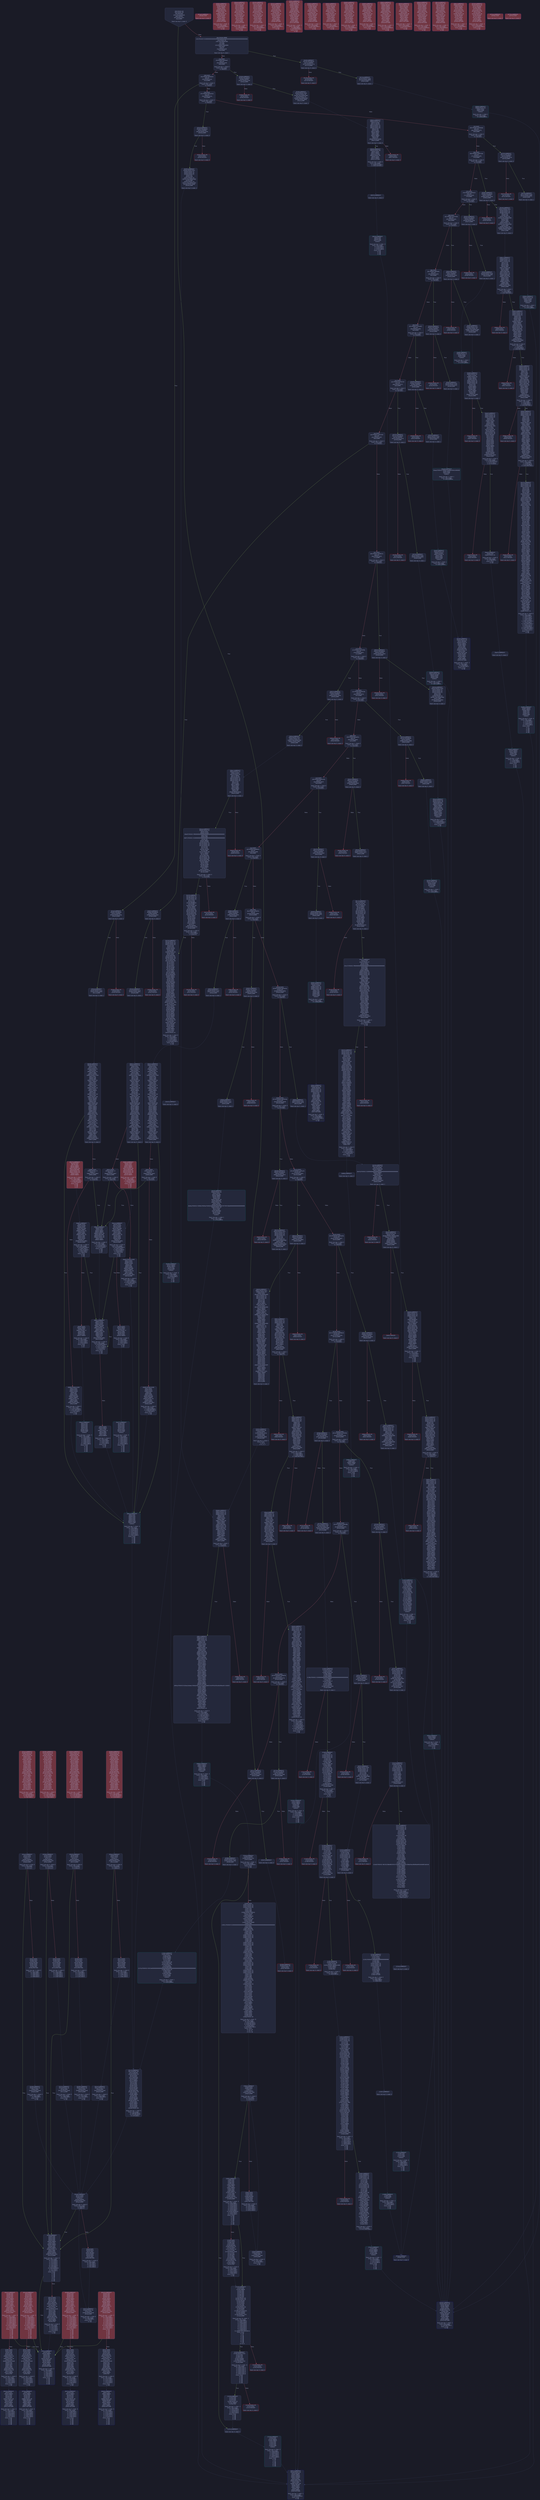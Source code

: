 digraph G {
    node [shape=box, style="filled, rounded", color="#565f89", fontcolor="#c0caf5", fontname="Helvetica", fillcolor="#24283b"];
    edge [color="#414868", fontcolor="#c0caf5", fontname="Helvetica"];
    bgcolor="#1a1b26";
    0 [ label = "[00] PUSH1 60
[02] PUSH1 40
[04] MSTORE
[05] CALLDATASIZE
[06] ISZERO
[07] PUSH2 015c
[0a] JUMPI

Stack size req: 0, sizeΔ: 0
" shape = invhouse]
    1 [ label = "[0b] PUSH4 ffffffff
[10] PUSH29 0100000000000000000000000000000000000000000000000000000000
[2e] PUSH1 00
[30] CALLDATALOAD
[31] DIV
[32] AND
[33] PUSH4 01ab9806
[38] DUP2
[39] EQ
[3a] PUSH2 016f
[3d] JUMPI

Stack size req: 0, sizeΔ: 1
"]
    2 [ label = "[3e] DUP1
[3f] PUSH4 05fefda7
[44] EQ
[45] PUSH2 0194
[48] JUMPI

Stack size req: 1, sizeΔ: 0
Entry->Op usage:
	0->68:EQ:1
"]
    3 [ label = "[49] DUP1
[4a] PUSH4 06fdde03
[4f] EQ
[50] PUSH2 01af
[53] JUMPI

Stack size req: 1, sizeΔ: 0
Entry->Op usage:
	0->79:EQ:1
"]
    4 [ label = "[54] DUP1
[55] PUSH4 095ea7b3
[5a] EQ
[5b] PUSH2 023a
[5e] JUMPI

Stack size req: 1, sizeΔ: 0
Entry->Op usage:
	0->90:EQ:1
"]
    5 [ label = "[5f] DUP1
[60] PUSH4 18160ddd
[65] EQ
[66] PUSH2 0270
[69] JUMPI

Stack size req: 1, sizeΔ: 0
Entry->Op usage:
	0->101:EQ:1
"]
    6 [ label = "[6a] DUP1
[6b] PUSH4 23b872dd
[70] EQ
[71] PUSH2 0295
[74] JUMPI

Stack size req: 1, sizeΔ: 0
Entry->Op usage:
	0->112:EQ:1
"]
    7 [ label = "[75] DUP1
[76] PUSH4 2e0f2625
[7b] EQ
[7c] PUSH2 02d1
[7f] JUMPI

Stack size req: 1, sizeΔ: 0
Entry->Op usage:
	0->123:EQ:1
"]
    8 [ label = "[80] DUP1
[81] PUSH4 2e1a7d4d
[86] EQ
[87] PUSH2 02fa
[8a] JUMPI

Stack size req: 1, sizeΔ: 0
Entry->Op usage:
	0->134:EQ:1
"]
    9 [ label = "[8b] DUP1
[8c] PUSH4 2ff2e9dc
[91] EQ
[92] PUSH2 0324
[95] JUMPI

Stack size req: 1, sizeΔ: 0
Entry->Op usage:
	0->145:EQ:1
"]
    10 [ label = "[96] DUP1
[97] PUSH4 313ce567
[9c] EQ
[9d] PUSH2 0349
[a0] JUMPI

Stack size req: 1, sizeΔ: 0
Entry->Op usage:
	0->156:EQ:1
"]
    11 [ label = "[a1] DUP1
[a2] PUSH4 4b750334
[a7] EQ
[a8] PUSH2 0372
[ab] JUMPI

Stack size req: 1, sizeΔ: 0
Entry->Op usage:
	0->167:EQ:1
"]
    12 [ label = "[ac] DUP1
[ad] PUSH4 5a3b7e42
[b2] EQ
[b3] PUSH2 0397
[b6] JUMPI

Stack size req: 1, sizeΔ: 0
Entry->Op usage:
	0->178:EQ:1
"]
    13 [ label = "[b7] DUP1
[b8] PUSH4 70a08231
[bd] EQ
[be] PUSH2 0422
[c1] JUMPI

Stack size req: 1, sizeΔ: 0
Entry->Op usage:
	0->189:EQ:1
"]
    14 [ label = "[c2] DUP1
[c3] PUSH4 7ec9290b
[c8] EQ
[c9] PUSH2 0453
[cc] JUMPI

Stack size req: 1, sizeΔ: 0
Entry->Op usage:
	0->200:EQ:1
"]
    15 [ label = "[cd] DUP1
[ce] PUSH4 8620410b
[d3] EQ
[d4] PUSH2 047d
[d7] JUMPI

Stack size req: 1, sizeΔ: 0
Entry->Op usage:
	0->211:EQ:1
"]
    16 [ label = "[d8] DUP1
[d9] PUSH4 8baeefce
[de] EQ
[df] PUSH2 04a2
[e2] JUMPI

Stack size req: 1, sizeΔ: 0
Entry->Op usage:
	0->222:EQ:1
"]
    17 [ label = "[e3] DUP1
[e4] PUSH4 8da5cb5b
[e9] EQ
[ea] PUSH2 04c9
[ed] JUMPI

Stack size req: 1, sizeΔ: 0
Entry->Op usage:
	0->233:EQ:1
"]
    18 [ label = "[ee] DUP1
[ef] PUSH4 95d89b41
[f4] EQ
[f5] PUSH2 04f8
[f8] JUMPI

Stack size req: 1, sizeΔ: 0
Entry->Op usage:
	0->244:EQ:1
"]
    19 [ label = "[f9] DUP1
[fa] PUSH4 a3f4df7e
[ff] EQ
[0100] PUSH2 0583
[0103] JUMPI

Stack size req: 1, sizeΔ: 0
Entry->Op usage:
	0->255:EQ:1
"]
    20 [ label = "[0104] DUP1
[0105] PUSH4 a6f2ae3a
[010a] EQ
[010b] PUSH2 060e
[010e] JUMPI

Stack size req: 1, sizeΔ: 0
Entry->Op usage:
	0->266:EQ:1
"]
    21 [ label = "[010f] DUP1
[0110] PUSH4 a9059cbb
[0115] EQ
[0116] PUSH2 0628
[0119] JUMPI

Stack size req: 1, sizeΔ: 0
Entry->Op usage:
	0->277:EQ:1
"]
    22 [ label = "[011a] DUP1
[011b] PUSH4 cae9ca51
[0120] EQ
[0121] PUSH2 065e
[0124] JUMPI

Stack size req: 1, sizeΔ: 0
Entry->Op usage:
	0->288:EQ:1
"]
    23 [ label = "[0125] DUP1
[0126] PUSH4 dd62ed3e
[012b] EQ
[012c] PUSH2 06d7
[012f] JUMPI

Stack size req: 1, sizeΔ: 0
Entry->Op usage:
	0->299:EQ:1
"]
    24 [ label = "[0130] DUP1
[0131] PUSH4 e4849b32
[0136] EQ
[0137] PUSH2 070e
[013a] JUMPI

Stack size req: 1, sizeΔ: 0
Entry->Op usage:
	0->310:EQ:1
"]
    25 [ label = "[013b] DUP1
[013c] PUSH4 e724529c
[0141] EQ
[0142] PUSH2 0736
[0145] JUMPI

Stack size req: 1, sizeΔ: 0
Entry->Op usage:
	0->321:EQ:1
"]
    26 [ label = "[0146] DUP1
[0147] PUSH4 f2fde38b
[014c] EQ
[014d] PUSH2 075c
[0150] JUMPI

Stack size req: 1, sizeΔ: 0
Entry->Op usage:
	0->332:EQ:1
"]
    27 [ label = "[0151] DUP1
[0152] PUSH4 f76f8d78
[0157] EQ
[0158] PUSH2 077d
[015b] JUMPI

Stack size req: 1, sizeΔ: 0
Entry->Op usage:
	0->343:EQ:1
"]
    28 [ label = "[015c] JUMPDEST
[015d] CALLVALUE
[015e] ISZERO
[015f] PUSH2 0167
[0162] JUMPI

Stack size req: 0, sizeΔ: 0
"]
    29 [ label = "[0163] PUSH1 00
[0165] DUP1
[0166] REVERT

Stack size req: 0, sizeΔ: 0
" color = "red"]
    30 [ label = "[0167] JUMPDEST

Stack size req: 0, sizeΔ: 0
"]
    31 [ label = "[0168] JUMPDEST
[0169] PUSH1 00
[016b] DUP1
[016c] REVERT

Stack size req: 0, sizeΔ: 0
" color = "red"]
    32 [ label = "[016d] JUMPDEST
[016e] STOP

Stack size req: 0, sizeΔ: 0
" color = "darkblue"]
    33 [ label = "[016f] JUMPDEST
[0170] CALLVALUE
[0171] ISZERO
[0172] PUSH2 017a
[0175] JUMPI

Stack size req: 0, sizeΔ: 0
"]
    34 [ label = "[0176] PUSH1 00
[0178] DUP1
[0179] REVERT

Stack size req: 0, sizeΔ: 0
" color = "red"]
    35 [ label = "[017a] JUMPDEST
[017b] PUSH2 0182
[017e] PUSH2 0808
[0181] JUMP

Stack size req: 0, sizeΔ: 1
"]
    36 [ label = "[0182] JUMPDEST
[0183] PUSH1 40
[0185] MLOAD
[0186] SWAP1
[0187] DUP2
[0188] MSTORE
[0189] PUSH1 20
[018b] ADD
[018c] PUSH1 40
[018e] MLOAD
[018f] DUP1
[0190] SWAP2
[0191] SUB
[0192] SWAP1
[0193] RETURN

Stack size req: 1, sizeΔ: -1
Entry->Op usage:
	0->392:MSTORE:1
Entry->Exit:
	0->😵
" color = "darkblue"]
    37 [ label = "[0194] JUMPDEST
[0195] CALLVALUE
[0196] ISZERO
[0197] PUSH2 019f
[019a] JUMPI

Stack size req: 0, sizeΔ: 0
"]
    38 [ label = "[019b] PUSH1 00
[019d] DUP1
[019e] REVERT

Stack size req: 0, sizeΔ: 0
" color = "red"]
    39 [ label = "[019f] JUMPDEST
[01a0] PUSH2 016d
[01a3] PUSH1 04
[01a5] CALLDATALOAD
[01a6] PUSH1 24
[01a8] CALLDATALOAD
[01a9] PUSH2 080d
[01ac] JUMP

Stack size req: 0, sizeΔ: 3
"]
    40 [ label = "[01ad] JUMPDEST
[01ae] STOP

Stack size req: 0, sizeΔ: 0
" color = "darkblue" fillcolor = "#703440"]
    41 [ label = "[01af] JUMPDEST
[01b0] CALLVALUE
[01b1] ISZERO
[01b2] PUSH2 01ba
[01b5] JUMPI

Stack size req: 0, sizeΔ: 0
"]
    42 [ label = "[01b6] PUSH1 00
[01b8] DUP1
[01b9] REVERT

Stack size req: 0, sizeΔ: 0
" color = "red"]
    43 [ label = "[01ba] JUMPDEST
[01bb] PUSH2 01c2
[01be] PUSH2 0838
[01c1] JUMP

Stack size req: 0, sizeΔ: 1
"]
    44 [ label = "[01c2] JUMPDEST
[01c3] PUSH1 40
[01c5] MLOAD
[01c6] PUSH1 20
[01c8] DUP1
[01c9] DUP3
[01ca] MSTORE
[01cb] DUP2
[01cc] SWAP1
[01cd] DUP2
[01ce] ADD
[01cf] DUP4
[01d0] DUP2
[01d1] DUP2
[01d2] MLOAD
[01d3] DUP2
[01d4] MSTORE
[01d5] PUSH1 20
[01d7] ADD
[01d8] SWAP2
[01d9] POP
[01da] DUP1
[01db] MLOAD
[01dc] SWAP1
[01dd] PUSH1 20
[01df] ADD
[01e0] SWAP1
[01e1] DUP1
[01e2] DUP4
[01e3] DUP4
[01e4] PUSH1 00

Stack size req: 1, sizeΔ: 9
Entry->Op usage:
	0->466:MLOAD:0
	0->475:MLOAD:0
	0->479:ADD:1
"]
    45 [ label = "[01e6] JUMPDEST
[01e7] DUP4
[01e8] DUP2
[01e9] LT
[01ea] ISZERO
[01eb] PUSH2 01ff
[01ee] JUMPI

Stack size req: 4, sizeΔ: 0
Entry->Op usage:
	0->489:LT:0
	3->489:LT:1
"]
    46 [ label = "[01ef] DUP1
[01f0] DUP3
[01f1] ADD
[01f2] MLOAD
[01f3] DUP2
[01f4] DUP5
[01f5] ADD
[01f6] MSTORE

Stack size req: 3, sizeΔ: 0
Entry->Op usage:
	0->497:ADD:1
	0->501:ADD:1
	1->497:ADD:0
	2->501:ADD:0
"]
    47 [ label = "[01f7] JUMPDEST
[01f8] PUSH1 20
[01fa] ADD
[01fb] PUSH2 01e6
[01fe] JUMP

Stack size req: 1, sizeΔ: 0
Entry->Op usage:
	0->506:ADD:1
Entry->Exit:
	0->😵
"]
    48 [ label = "[01ff] JUMPDEST
[0200] POP
[0201] POP
[0202] POP
[0203] POP
[0204] SWAP1
[0205] POP
[0206] SWAP1
[0207] DUP2
[0208] ADD
[0209] SWAP1
[020a] PUSH1 1f
[020c] AND
[020d] DUP1
[020e] ISZERO
[020f] PUSH2 022c
[0212] JUMPI

Stack size req: 7, sizeΔ: -5
Entry->Op usage:
	0->512:POP:0
	1->513:POP:0
	2->514:POP:0
	3->515:POP:0
	4->520:ADD:0
	4->524:AND:1
	4->526:ISZERO:0
	5->517:POP:0
	6->520:ADD:1
Entry->Exit:
	0->😵
	1->😵
	2->😵
	3->😵
	4->0
	5->😵
	6->😵
"]
    49 [ label = "[0213] DUP1
[0214] DUP3
[0215] SUB
[0216] DUP1
[0217] MLOAD
[0218] PUSH1 01
[021a] DUP4
[021b] PUSH1 20
[021d] SUB
[021e] PUSH2 0100
[0221] EXP
[0222] SUB
[0223] NOT
[0224] AND
[0225] DUP2
[0226] MSTORE
[0227] PUSH1 20
[0229] ADD
[022a] SWAP2
[022b] POP

Stack size req: 2, sizeΔ: 0
Entry->Op usage:
	0->533:SUB:1
	0->541:SUB:1
	1->533:SUB:0
	1->555:POP:0
Entry->Exit:
	1->😵
"]
    50 [ label = "[022c] JUMPDEST
[022d] POP
[022e] SWAP3
[022f] POP
[0230] POP
[0231] POP
[0232] PUSH1 40
[0234] MLOAD
[0235] DUP1
[0236] SWAP2
[0237] SUB
[0238] SWAP1
[0239] RETURN

Stack size req: 5, sizeΔ: -5
Entry->Op usage:
	0->557:POP:0
	1->567:SUB:0
	2->560:POP:0
	3->561:POP:0
	4->559:POP:0
Entry->Exit:
	0->😵
	1->😵
	2->😵
	3->😵
	4->😵
" color = "darkblue"]
    51 [ label = "[023a] JUMPDEST
[023b] CALLVALUE
[023c] ISZERO
[023d] PUSH2 0245
[0240] JUMPI

Stack size req: 0, sizeΔ: 0
"]
    52 [ label = "[0241] PUSH1 00
[0243] DUP1
[0244] REVERT

Stack size req: 0, sizeΔ: 0
" color = "red"]
    53 [ label = "[0245] JUMPDEST
[0246] PUSH2 025c
[0249] PUSH1 01
[024b] PUSH1 a0
[024d] PUSH1 02
[024f] EXP
[0250] SUB
[0251] PUSH1 04
[0253] CALLDATALOAD
[0254] AND
[0255] PUSH1 24
[0257] CALLDATALOAD
[0258] PUSH2 08d6
[025b] JUMP

Stack size req: 0, sizeΔ: 3
"]
    54 [ label = "[025c] JUMPDEST
[025d] PUSH1 40
[025f] MLOAD
[0260] SWAP1
[0261] ISZERO
[0262] ISZERO
[0263] DUP2
[0264] MSTORE
[0265] PUSH1 20
[0267] ADD
[0268] PUSH1 40
[026a] MLOAD
[026b] DUP1
[026c] SWAP2
[026d] SUB
[026e] SWAP1
[026f] RETURN

Stack size req: 1, sizeΔ: -1
Entry->Op usage:
	0->609:ISZERO:0
Entry->Exit:
	0->😵
" color = "darkblue"]
    55 [ label = "[0270] JUMPDEST
[0271] CALLVALUE
[0272] ISZERO
[0273] PUSH2 027b
[0276] JUMPI

Stack size req: 0, sizeΔ: 0
"]
    56 [ label = "[0277] PUSH1 00
[0279] DUP1
[027a] REVERT

Stack size req: 0, sizeΔ: 0
" color = "red"]
    57 [ label = "[027b] JUMPDEST
[027c] PUSH2 0182
[027f] PUSH2 0966
[0282] JUMP

Stack size req: 0, sizeΔ: 1
"]
    58 [ label = "[0283] JUMPDEST
[0284] PUSH1 40
[0286] MLOAD
[0287] SWAP1
[0288] DUP2
[0289] MSTORE
[028a] PUSH1 20
[028c] ADD
[028d] PUSH1 40
[028f] MLOAD
[0290] DUP1
[0291] SWAP2
[0292] SUB
[0293] SWAP1
[0294] RETURN

Stack size req: 1, sizeΔ: -1
Entry->Op usage:
	0->649:MSTORE:1
Entry->Exit:
	0->😵
" color = "darkblue" fillcolor = "#703440"]
    59 [ label = "[0295] JUMPDEST
[0296] CALLVALUE
[0297] ISZERO
[0298] PUSH2 02a0
[029b] JUMPI

Stack size req: 0, sizeΔ: 0
"]
    60 [ label = "[029c] PUSH1 00
[029e] DUP1
[029f] REVERT

Stack size req: 0, sizeΔ: 0
" color = "red"]
    61 [ label = "[02a0] JUMPDEST
[02a1] PUSH2 025c
[02a4] PUSH1 01
[02a6] PUSH1 a0
[02a8] PUSH1 02
[02aa] EXP
[02ab] SUB
[02ac] PUSH1 04
[02ae] CALLDATALOAD
[02af] DUP2
[02b0] AND
[02b1] SWAP1
[02b2] PUSH1 24
[02b4] CALLDATALOAD
[02b5] AND
[02b6] PUSH1 44
[02b8] CALLDATALOAD
[02b9] PUSH2 096c
[02bc] JUMP

Stack size req: 0, sizeΔ: 4
"]
    62 [ label = "[02bd] JUMPDEST
[02be] PUSH1 40
[02c0] MLOAD
[02c1] SWAP1
[02c2] ISZERO
[02c3] ISZERO
[02c4] DUP2
[02c5] MSTORE
[02c6] PUSH1 20
[02c8] ADD
[02c9] PUSH1 40
[02cb] MLOAD
[02cc] DUP1
[02cd] SWAP2
[02ce] SUB
[02cf] SWAP1
[02d0] RETURN

Stack size req: 1, sizeΔ: -1
Entry->Op usage:
	0->706:ISZERO:0
Entry->Exit:
	0->😵
" color = "darkblue" fillcolor = "#703440"]
    63 [ label = "[02d1] JUMPDEST
[02d2] CALLVALUE
[02d3] ISZERO
[02d4] PUSH2 02dc
[02d7] JUMPI

Stack size req: 0, sizeΔ: 0
"]
    64 [ label = "[02d8] PUSH1 00
[02da] DUP1
[02db] REVERT

Stack size req: 0, sizeΔ: 0
" color = "red"]
    65 [ label = "[02dc] JUMPDEST
[02dd] PUSH2 02e4
[02e0] PUSH2 0a8f
[02e3] JUMP

Stack size req: 0, sizeΔ: 1
"]
    66 [ label = "[02e4] JUMPDEST
[02e5] PUSH1 40
[02e7] MLOAD
[02e8] PUSH1 ff
[02ea] SWAP1
[02eb] SWAP2
[02ec] AND
[02ed] DUP2
[02ee] MSTORE
[02ef] PUSH1 20
[02f1] ADD
[02f2] PUSH1 40
[02f4] MLOAD
[02f5] DUP1
[02f6] SWAP2
[02f7] SUB
[02f8] SWAP1
[02f9] RETURN

Stack size req: 1, sizeΔ: -1
Entry->Op usage:
	0->748:AND:0
	0->750:MSTORE:1
Entry->Exit:
	0->😵
" color = "darkblue"]
    67 [ label = "[02fa] JUMPDEST
[02fb] CALLVALUE
[02fc] ISZERO
[02fd] PUSH2 0305
[0300] JUMPI

Stack size req: 0, sizeΔ: 0
"]
    68 [ label = "[0301] PUSH1 00
[0303] DUP1
[0304] REVERT

Stack size req: 0, sizeΔ: 0
" color = "red"]
    69 [ label = "[0305] JUMPDEST
[0306] PUSH2 025c
[0309] PUSH1 04
[030b] CALLDATALOAD
[030c] PUSH2 0a94
[030f] JUMP

Stack size req: 0, sizeΔ: 2
"]
    70 [ label = "[0310] JUMPDEST
[0311] PUSH1 40
[0313] MLOAD
[0314] SWAP1
[0315] ISZERO
[0316] ISZERO
[0317] DUP2
[0318] MSTORE
[0319] PUSH1 20
[031b] ADD
[031c] PUSH1 40
[031e] MLOAD
[031f] DUP1
[0320] SWAP2
[0321] SUB
[0322] SWAP1
[0323] RETURN

Stack size req: 1, sizeΔ: -1
Entry->Op usage:
	0->789:ISZERO:0
Entry->Exit:
	0->😵
" color = "darkblue" fillcolor = "#703440"]
    71 [ label = "[0324] JUMPDEST
[0325] CALLVALUE
[0326] ISZERO
[0327] PUSH2 032f
[032a] JUMPI

Stack size req: 0, sizeΔ: 0
"]
    72 [ label = "[032b] PUSH1 00
[032d] DUP1
[032e] REVERT

Stack size req: 0, sizeΔ: 0
" color = "red"]
    73 [ label = "[032f] JUMPDEST
[0330] PUSH2 0182
[0333] PUSH2 0aed
[0336] JUMP

Stack size req: 0, sizeΔ: 1
"]
    74 [ label = "[0337] JUMPDEST
[0338] PUSH1 40
[033a] MLOAD
[033b] SWAP1
[033c] DUP2
[033d] MSTORE
[033e] PUSH1 20
[0340] ADD
[0341] PUSH1 40
[0343] MLOAD
[0344] DUP1
[0345] SWAP2
[0346] SUB
[0347] SWAP1
[0348] RETURN

Stack size req: 1, sizeΔ: -1
Entry->Op usage:
	0->829:MSTORE:1
Entry->Exit:
	0->😵
" color = "darkblue" fillcolor = "#703440"]
    75 [ label = "[0349] JUMPDEST
[034a] CALLVALUE
[034b] ISZERO
[034c] PUSH2 0354
[034f] JUMPI

Stack size req: 0, sizeΔ: 0
"]
    76 [ label = "[0350] PUSH1 00
[0352] DUP1
[0353] REVERT

Stack size req: 0, sizeΔ: 0
" color = "red"]
    77 [ label = "[0354] JUMPDEST
[0355] PUSH2 02e4
[0358] PUSH2 0afd
[035b] JUMP

Stack size req: 0, sizeΔ: 1
"]
    78 [ label = "[035c] JUMPDEST
[035d] PUSH1 40
[035f] MLOAD
[0360] PUSH1 ff
[0362] SWAP1
[0363] SWAP2
[0364] AND
[0365] DUP2
[0366] MSTORE
[0367] PUSH1 20
[0369] ADD
[036a] PUSH1 40
[036c] MLOAD
[036d] DUP1
[036e] SWAP2
[036f] SUB
[0370] SWAP1
[0371] RETURN

Stack size req: 1, sizeΔ: -1
Entry->Op usage:
	0->868:AND:0
	0->870:MSTORE:1
Entry->Exit:
	0->😵
" color = "darkblue" fillcolor = "#703440"]
    79 [ label = "[0372] JUMPDEST
[0373] CALLVALUE
[0374] ISZERO
[0375] PUSH2 037d
[0378] JUMPI

Stack size req: 0, sizeΔ: 0
"]
    80 [ label = "[0379] PUSH1 00
[037b] DUP1
[037c] REVERT

Stack size req: 0, sizeΔ: 0
" color = "red"]
    81 [ label = "[037d] JUMPDEST
[037e] PUSH2 0182
[0381] PUSH2 0b06
[0384] JUMP

Stack size req: 0, sizeΔ: 1
"]
    82 [ label = "[0385] JUMPDEST
[0386] PUSH1 40
[0388] MLOAD
[0389] SWAP1
[038a] DUP2
[038b] MSTORE
[038c] PUSH1 20
[038e] ADD
[038f] PUSH1 40
[0391] MLOAD
[0392] DUP1
[0393] SWAP2
[0394] SUB
[0395] SWAP1
[0396] RETURN

Stack size req: 1, sizeΔ: -1
Entry->Op usage:
	0->907:MSTORE:1
Entry->Exit:
	0->😵
" color = "darkblue" fillcolor = "#703440"]
    83 [ label = "[0397] JUMPDEST
[0398] CALLVALUE
[0399] ISZERO
[039a] PUSH2 03a2
[039d] JUMPI

Stack size req: 0, sizeΔ: 0
"]
    84 [ label = "[039e] PUSH1 00
[03a0] DUP1
[03a1] REVERT

Stack size req: 0, sizeΔ: 0
" color = "red"]
    85 [ label = "[03a2] JUMPDEST
[03a3] PUSH2 01c2
[03a6] PUSH2 0b0c
[03a9] JUMP

Stack size req: 0, sizeΔ: 1
"]
    86 [ label = "[03aa] JUMPDEST
[03ab] PUSH1 40
[03ad] MLOAD
[03ae] PUSH1 20
[03b0] DUP1
[03b1] DUP3
[03b2] MSTORE
[03b3] DUP2
[03b4] SWAP1
[03b5] DUP2
[03b6] ADD
[03b7] DUP4
[03b8] DUP2
[03b9] DUP2
[03ba] MLOAD
[03bb] DUP2
[03bc] MSTORE
[03bd] PUSH1 20
[03bf] ADD
[03c0] SWAP2
[03c1] POP
[03c2] DUP1
[03c3] MLOAD
[03c4] SWAP1
[03c5] PUSH1 20
[03c7] ADD
[03c8] SWAP1
[03c9] DUP1
[03ca] DUP4
[03cb] DUP4
[03cc] PUSH1 00

Stack size req: 1, sizeΔ: 9
Entry->Op usage:
	0->954:MLOAD:0
	0->963:MLOAD:0
	0->967:ADD:1
" fillcolor = "#703440"]
    87 [ label = "[03ce] JUMPDEST
[03cf] DUP4
[03d0] DUP2
[03d1] LT
[03d2] ISZERO
[03d3] PUSH2 01ff
[03d6] JUMPI

Stack size req: 4, sizeΔ: 0
Entry->Op usage:
	0->977:LT:0
	3->977:LT:1
"]
    88 [ label = "[03d7] DUP1
[03d8] DUP3
[03d9] ADD
[03da] MLOAD
[03db] DUP2
[03dc] DUP5
[03dd] ADD
[03de] MSTORE

Stack size req: 3, sizeΔ: 0
Entry->Op usage:
	0->985:ADD:1
	0->989:ADD:1
	1->985:ADD:0
	2->989:ADD:0
"]
    89 [ label = "[03df] JUMPDEST
[03e0] PUSH1 20
[03e2] ADD
[03e3] PUSH2 01e6
[03e6] JUMP

Stack size req: 1, sizeΔ: 0
Entry->Op usage:
	0->994:ADD:1
Entry->Exit:
	0->😵
"]
    90 [ label = "[03e7] JUMPDEST
[03e8] POP
[03e9] POP
[03ea] POP
[03eb] POP
[03ec] SWAP1
[03ed] POP
[03ee] SWAP1
[03ef] DUP2
[03f0] ADD
[03f1] SWAP1
[03f2] PUSH1 1f
[03f4] AND
[03f5] DUP1
[03f6] ISZERO
[03f7] PUSH2 022c
[03fa] JUMPI

Stack size req: 7, sizeΔ: -5
Entry->Op usage:
	0->1000:POP:0
	1->1001:POP:0
	2->1002:POP:0
	3->1003:POP:0
	4->1008:ADD:0
	4->1012:AND:1
	4->1014:ISZERO:0
	5->1005:POP:0
	6->1008:ADD:1
Entry->Exit:
	0->😵
	1->😵
	2->😵
	3->😵
	4->0
	5->😵
	6->😵
" fillcolor = "#703440"]
    91 [ label = "[03fb] DUP1
[03fc] DUP3
[03fd] SUB
[03fe] DUP1
[03ff] MLOAD
[0400] PUSH1 01
[0402] DUP4
[0403] PUSH1 20
[0405] SUB
[0406] PUSH2 0100
[0409] EXP
[040a] SUB
[040b] NOT
[040c] AND
[040d] DUP2
[040e] MSTORE
[040f] PUSH1 20
[0411] ADD
[0412] SWAP2
[0413] POP

Stack size req: 2, sizeΔ: 0
Entry->Op usage:
	0->1021:SUB:1
	0->1029:SUB:1
	1->1021:SUB:0
	1->1043:POP:0
Entry->Exit:
	1->😵
"]
    92 [ label = "[0414] JUMPDEST
[0415] POP
[0416] SWAP3
[0417] POP
[0418] POP
[0419] POP
[041a] PUSH1 40
[041c] MLOAD
[041d] DUP1
[041e] SWAP2
[041f] SUB
[0420] SWAP1
[0421] RETURN

Stack size req: 5, sizeΔ: -5
Entry->Op usage:
	0->1045:POP:0
	1->1055:SUB:0
	2->1048:POP:0
	3->1049:POP:0
	4->1047:POP:0
Entry->Exit:
	0->😵
	1->😵
	2->😵
	3->😵
	4->😵
" color = "darkblue"]
    93 [ label = "[0422] JUMPDEST
[0423] CALLVALUE
[0424] ISZERO
[0425] PUSH2 042d
[0428] JUMPI

Stack size req: 0, sizeΔ: 0
"]
    94 [ label = "[0429] PUSH1 00
[042b] DUP1
[042c] REVERT

Stack size req: 0, sizeΔ: 0
" color = "red"]
    95 [ label = "[042d] JUMPDEST
[042e] PUSH2 0182
[0431] PUSH1 01
[0433] PUSH1 a0
[0435] PUSH1 02
[0437] EXP
[0438] SUB
[0439] PUSH1 04
[043b] CALLDATALOAD
[043c] AND
[043d] PUSH2 0baa
[0440] JUMP

Stack size req: 0, sizeΔ: 2
"]
    96 [ label = "[0441] JUMPDEST
[0442] PUSH1 40
[0444] MLOAD
[0445] SWAP1
[0446] DUP2
[0447] MSTORE
[0448] PUSH1 20
[044a] ADD
[044b] PUSH1 40
[044d] MLOAD
[044e] DUP1
[044f] SWAP2
[0450] SUB
[0451] SWAP1
[0452] RETURN

Stack size req: 1, sizeΔ: -1
Entry->Op usage:
	0->1095:MSTORE:1
Entry->Exit:
	0->😵
" color = "darkblue" fillcolor = "#703440"]
    97 [ label = "[0453] JUMPDEST
[0454] CALLVALUE
[0455] ISZERO
[0456] PUSH2 045e
[0459] JUMPI

Stack size req: 0, sizeΔ: 0
"]
    98 [ label = "[045a] PUSH1 00
[045c] DUP1
[045d] REVERT

Stack size req: 0, sizeΔ: 0
" color = "red"]
    99 [ label = "[045e] JUMPDEST
[045f] PUSH2 025c
[0462] PUSH1 04
[0464] CALLDATALOAD
[0465] PUSH2 0bbc
[0468] JUMP

Stack size req: 0, sizeΔ: 2
"]
    100 [ label = "[0469] JUMPDEST
[046a] PUSH1 40
[046c] MLOAD
[046d] SWAP1
[046e] ISZERO
[046f] ISZERO
[0470] DUP2
[0471] MSTORE
[0472] PUSH1 20
[0474] ADD
[0475] PUSH1 40
[0477] MLOAD
[0478] DUP1
[0479] SWAP2
[047a] SUB
[047b] SWAP1
[047c] RETURN

Stack size req: 1, sizeΔ: -1
Entry->Op usage:
	0->1134:ISZERO:0
Entry->Exit:
	0->😵
" color = "darkblue" fillcolor = "#703440"]
    101 [ label = "[047d] JUMPDEST
[047e] CALLVALUE
[047f] ISZERO
[0480] PUSH2 0488
[0483] JUMPI

Stack size req: 0, sizeΔ: 0
"]
    102 [ label = "[0484] PUSH1 00
[0486] DUP1
[0487] REVERT

Stack size req: 0, sizeΔ: 0
" color = "red"]
    103 [ label = "[0488] JUMPDEST
[0489] PUSH2 0182
[048c] PUSH2 0cbb
[048f] JUMP

Stack size req: 0, sizeΔ: 1
"]
    104 [ label = "[0490] JUMPDEST
[0491] PUSH1 40
[0493] MLOAD
[0494] SWAP1
[0495] DUP2
[0496] MSTORE
[0497] PUSH1 20
[0499] ADD
[049a] PUSH1 40
[049c] MLOAD
[049d] DUP1
[049e] SWAP2
[049f] SUB
[04a0] SWAP1
[04a1] RETURN

Stack size req: 1, sizeΔ: -1
Entry->Op usage:
	0->1174:MSTORE:1
Entry->Exit:
	0->😵
" color = "darkblue" fillcolor = "#703440"]
    105 [ label = "[04a2] JUMPDEST
[04a3] CALLVALUE
[04a4] ISZERO
[04a5] PUSH2 04ad
[04a8] JUMPI

Stack size req: 0, sizeΔ: 0
"]
    106 [ label = "[04a9] PUSH1 00
[04ab] DUP1
[04ac] REVERT

Stack size req: 0, sizeΔ: 0
" color = "red"]
    107 [ label = "[04ad] JUMPDEST
[04ae] PUSH2 025c
[04b1] PUSH2 0cc1
[04b4] JUMP

Stack size req: 0, sizeΔ: 1
"]
    108 [ label = "[04b5] JUMPDEST
[04b6] PUSH1 40
[04b8] MLOAD
[04b9] SWAP1
[04ba] ISZERO
[04bb] ISZERO
[04bc] DUP2
[04bd] MSTORE
[04be] PUSH1 20
[04c0] ADD
[04c1] PUSH1 40
[04c3] MLOAD
[04c4] DUP1
[04c5] SWAP2
[04c6] SUB
[04c7] SWAP1
[04c8] RETURN

Stack size req: 1, sizeΔ: -1
Entry->Op usage:
	0->1210:ISZERO:0
Entry->Exit:
	0->😵
" color = "darkblue" fillcolor = "#703440"]
    109 [ label = "[04c9] JUMPDEST
[04ca] CALLVALUE
[04cb] ISZERO
[04cc] PUSH2 04d4
[04cf] JUMPI

Stack size req: 0, sizeΔ: 0
"]
    110 [ label = "[04d0] PUSH1 00
[04d2] DUP1
[04d3] REVERT

Stack size req: 0, sizeΔ: 0
" color = "red"]
    111 [ label = "[04d4] JUMPDEST
[04d5] PUSH2 04dc
[04d8] PUSH2 0d92
[04db] JUMP

Stack size req: 0, sizeΔ: 1
"]
    112 [ label = "[04dc] JUMPDEST
[04dd] PUSH1 40
[04df] MLOAD
[04e0] PUSH1 01
[04e2] PUSH1 a0
[04e4] PUSH1 02
[04e6] EXP
[04e7] SUB
[04e8] SWAP1
[04e9] SWAP2
[04ea] AND
[04eb] DUP2
[04ec] MSTORE
[04ed] PUSH1 20
[04ef] ADD
[04f0] PUSH1 40
[04f2] MLOAD
[04f3] DUP1
[04f4] SWAP2
[04f5] SUB
[04f6] SWAP1
[04f7] RETURN

Stack size req: 1, sizeΔ: -1
Entry->Op usage:
	0->1258:AND:0
	0->1260:MSTORE:1
Entry->Exit:
	0->😵
" color = "darkblue"]
    113 [ label = "[04f8] JUMPDEST
[04f9] CALLVALUE
[04fa] ISZERO
[04fb] PUSH2 0503
[04fe] JUMPI

Stack size req: 0, sizeΔ: 0
"]
    114 [ label = "[04ff] PUSH1 00
[0501] DUP1
[0502] REVERT

Stack size req: 0, sizeΔ: 0
" color = "red"]
    115 [ label = "[0503] JUMPDEST
[0504] PUSH2 01c2
[0507] PUSH2 0da1
[050a] JUMP

Stack size req: 0, sizeΔ: 1
"]
    116 [ label = "[050b] JUMPDEST
[050c] PUSH1 40
[050e] MLOAD
[050f] PUSH1 20
[0511] DUP1
[0512] DUP3
[0513] MSTORE
[0514] DUP2
[0515] SWAP1
[0516] DUP2
[0517] ADD
[0518] DUP4
[0519] DUP2
[051a] DUP2
[051b] MLOAD
[051c] DUP2
[051d] MSTORE
[051e] PUSH1 20
[0520] ADD
[0521] SWAP2
[0522] POP
[0523] DUP1
[0524] MLOAD
[0525] SWAP1
[0526] PUSH1 20
[0528] ADD
[0529] SWAP1
[052a] DUP1
[052b] DUP4
[052c] DUP4
[052d] PUSH1 00

Stack size req: 1, sizeΔ: 9
Entry->Op usage:
	0->1307:MLOAD:0
	0->1316:MLOAD:0
	0->1320:ADD:1
" fillcolor = "#703440"]
    117 [ label = "[052f] JUMPDEST
[0530] DUP4
[0531] DUP2
[0532] LT
[0533] ISZERO
[0534] PUSH2 01ff
[0537] JUMPI

Stack size req: 4, sizeΔ: 0
Entry->Op usage:
	0->1330:LT:0
	3->1330:LT:1
"]
    118 [ label = "[0538] DUP1
[0539] DUP3
[053a] ADD
[053b] MLOAD
[053c] DUP2
[053d] DUP5
[053e] ADD
[053f] MSTORE

Stack size req: 3, sizeΔ: 0
Entry->Op usage:
	0->1338:ADD:1
	0->1342:ADD:1
	1->1338:ADD:0
	2->1342:ADD:0
"]
    119 [ label = "[0540] JUMPDEST
[0541] PUSH1 20
[0543] ADD
[0544] PUSH2 01e6
[0547] JUMP

Stack size req: 1, sizeΔ: 0
Entry->Op usage:
	0->1347:ADD:1
Entry->Exit:
	0->😵
"]
    120 [ label = "[0548] JUMPDEST
[0549] POP
[054a] POP
[054b] POP
[054c] POP
[054d] SWAP1
[054e] POP
[054f] SWAP1
[0550] DUP2
[0551] ADD
[0552] SWAP1
[0553] PUSH1 1f
[0555] AND
[0556] DUP1
[0557] ISZERO
[0558] PUSH2 022c
[055b] JUMPI

Stack size req: 7, sizeΔ: -5
Entry->Op usage:
	0->1353:POP:0
	1->1354:POP:0
	2->1355:POP:0
	3->1356:POP:0
	4->1361:ADD:0
	4->1365:AND:1
	4->1367:ISZERO:0
	5->1358:POP:0
	6->1361:ADD:1
Entry->Exit:
	0->😵
	1->😵
	2->😵
	3->😵
	4->0
	5->😵
	6->😵
" fillcolor = "#703440"]
    121 [ label = "[055c] DUP1
[055d] DUP3
[055e] SUB
[055f] DUP1
[0560] MLOAD
[0561] PUSH1 01
[0563] DUP4
[0564] PUSH1 20
[0566] SUB
[0567] PUSH2 0100
[056a] EXP
[056b] SUB
[056c] NOT
[056d] AND
[056e] DUP2
[056f] MSTORE
[0570] PUSH1 20
[0572] ADD
[0573] SWAP2
[0574] POP

Stack size req: 2, sizeΔ: 0
Entry->Op usage:
	0->1374:SUB:1
	0->1382:SUB:1
	1->1374:SUB:0
	1->1396:POP:0
Entry->Exit:
	1->😵
"]
    122 [ label = "[0575] JUMPDEST
[0576] POP
[0577] SWAP3
[0578] POP
[0579] POP
[057a] POP
[057b] PUSH1 40
[057d] MLOAD
[057e] DUP1
[057f] SWAP2
[0580] SUB
[0581] SWAP1
[0582] RETURN

Stack size req: 5, sizeΔ: -5
Entry->Op usage:
	0->1398:POP:0
	1->1408:SUB:0
	2->1401:POP:0
	3->1402:POP:0
	4->1400:POP:0
Entry->Exit:
	0->😵
	1->😵
	2->😵
	3->😵
	4->😵
" color = "darkblue"]
    123 [ label = "[0583] JUMPDEST
[0584] CALLVALUE
[0585] ISZERO
[0586] PUSH2 058e
[0589] JUMPI

Stack size req: 0, sizeΔ: 0
"]
    124 [ label = "[058a] PUSH1 00
[058c] DUP1
[058d] REVERT

Stack size req: 0, sizeΔ: 0
" color = "red"]
    125 [ label = "[058e] JUMPDEST
[058f] PUSH2 01c2
[0592] PUSH2 0e3f
[0595] JUMP

Stack size req: 0, sizeΔ: 1
"]
    126 [ label = "[0596] JUMPDEST
[0597] PUSH1 40
[0599] MLOAD
[059a] PUSH1 20
[059c] DUP1
[059d] DUP3
[059e] MSTORE
[059f] DUP2
[05a0] SWAP1
[05a1] DUP2
[05a2] ADD
[05a3] DUP4
[05a4] DUP2
[05a5] DUP2
[05a6] MLOAD
[05a7] DUP2
[05a8] MSTORE
[05a9] PUSH1 20
[05ab] ADD
[05ac] SWAP2
[05ad] POP
[05ae] DUP1
[05af] MLOAD
[05b0] SWAP1
[05b1] PUSH1 20
[05b3] ADD
[05b4] SWAP1
[05b5] DUP1
[05b6] DUP4
[05b7] DUP4
[05b8] PUSH1 00

Stack size req: 1, sizeΔ: 9
Entry->Op usage:
	0->1446:MLOAD:0
	0->1455:MLOAD:0
	0->1459:ADD:1
" fillcolor = "#703440"]
    127 [ label = "[05ba] JUMPDEST
[05bb] DUP4
[05bc] DUP2
[05bd] LT
[05be] ISZERO
[05bf] PUSH2 01ff
[05c2] JUMPI

Stack size req: 4, sizeΔ: 0
Entry->Op usage:
	0->1469:LT:0
	3->1469:LT:1
"]
    128 [ label = "[05c3] DUP1
[05c4] DUP3
[05c5] ADD
[05c6] MLOAD
[05c7] DUP2
[05c8] DUP5
[05c9] ADD
[05ca] MSTORE

Stack size req: 3, sizeΔ: 0
Entry->Op usage:
	0->1477:ADD:1
	0->1481:ADD:1
	1->1477:ADD:0
	2->1481:ADD:0
"]
    129 [ label = "[05cb] JUMPDEST
[05cc] PUSH1 20
[05ce] ADD
[05cf] PUSH2 01e6
[05d2] JUMP

Stack size req: 1, sizeΔ: 0
Entry->Op usage:
	0->1486:ADD:1
Entry->Exit:
	0->😵
"]
    130 [ label = "[05d3] JUMPDEST
[05d4] POP
[05d5] POP
[05d6] POP
[05d7] POP
[05d8] SWAP1
[05d9] POP
[05da] SWAP1
[05db] DUP2
[05dc] ADD
[05dd] SWAP1
[05de] PUSH1 1f
[05e0] AND
[05e1] DUP1
[05e2] ISZERO
[05e3] PUSH2 022c
[05e6] JUMPI

Stack size req: 7, sizeΔ: -5
Entry->Op usage:
	0->1492:POP:0
	1->1493:POP:0
	2->1494:POP:0
	3->1495:POP:0
	4->1500:ADD:0
	4->1504:AND:1
	4->1506:ISZERO:0
	5->1497:POP:0
	6->1500:ADD:1
Entry->Exit:
	0->😵
	1->😵
	2->😵
	3->😵
	4->0
	5->😵
	6->😵
" fillcolor = "#703440"]
    131 [ label = "[05e7] DUP1
[05e8] DUP3
[05e9] SUB
[05ea] DUP1
[05eb] MLOAD
[05ec] PUSH1 01
[05ee] DUP4
[05ef] PUSH1 20
[05f1] SUB
[05f2] PUSH2 0100
[05f5] EXP
[05f6] SUB
[05f7] NOT
[05f8] AND
[05f9] DUP2
[05fa] MSTORE
[05fb] PUSH1 20
[05fd] ADD
[05fe] SWAP2
[05ff] POP

Stack size req: 2, sizeΔ: 0
Entry->Op usage:
	0->1513:SUB:1
	0->1521:SUB:1
	1->1513:SUB:0
	1->1535:POP:0
Entry->Exit:
	1->😵
"]
    132 [ label = "[0600] JUMPDEST
[0601] POP
[0602] SWAP3
[0603] POP
[0604] POP
[0605] POP
[0606] PUSH1 40
[0608] MLOAD
[0609] DUP1
[060a] SWAP2
[060b] SUB
[060c] SWAP1
[060d] RETURN

Stack size req: 5, sizeΔ: -5
Entry->Op usage:
	0->1537:POP:0
	1->1547:SUB:0
	2->1540:POP:0
	3->1541:POP:0
	4->1539:POP:0
Entry->Exit:
	0->😵
	1->😵
	2->😵
	3->😵
	4->😵
" color = "darkblue"]
    133 [ label = "[060e] JUMPDEST
[060f] PUSH2 0182
[0612] PUSH2 0e76
[0615] JUMP

Stack size req: 0, sizeΔ: 1
"]
    134 [ label = "[0616] JUMPDEST
[0617] PUSH1 40
[0619] MLOAD
[061a] SWAP1
[061b] DUP2
[061c] MSTORE
[061d] PUSH1 20
[061f] ADD
[0620] PUSH1 40
[0622] MLOAD
[0623] DUP1
[0624] SWAP2
[0625] SUB
[0626] SWAP1
[0627] RETURN

Stack size req: 1, sizeΔ: -1
Entry->Op usage:
	0->1564:MSTORE:1
Entry->Exit:
	0->😵
" color = "darkblue" fillcolor = "#703440"]
    135 [ label = "[0628] JUMPDEST
[0629] CALLVALUE
[062a] ISZERO
[062b] PUSH2 0633
[062e] JUMPI

Stack size req: 0, sizeΔ: 0
"]
    136 [ label = "[062f] PUSH1 00
[0631] DUP1
[0632] REVERT

Stack size req: 0, sizeΔ: 0
" color = "red"]
    137 [ label = "[0633] JUMPDEST
[0634] PUSH2 025c
[0637] PUSH1 01
[0639] PUSH1 a0
[063b] PUSH1 02
[063d] EXP
[063e] SUB
[063f] PUSH1 04
[0641] CALLDATALOAD
[0642] AND
[0643] PUSH1 24
[0645] CALLDATALOAD
[0646] PUSH2 0f61
[0649] JUMP

Stack size req: 0, sizeΔ: 3
"]
    138 [ label = "[064a] JUMPDEST
[064b] PUSH1 40
[064d] MLOAD
[064e] SWAP1
[064f] ISZERO
[0650] ISZERO
[0651] DUP2
[0652] MSTORE
[0653] PUSH1 20
[0655] ADD
[0656] PUSH1 40
[0658] MLOAD
[0659] DUP1
[065a] SWAP2
[065b] SUB
[065c] SWAP1
[065d] RETURN

Stack size req: 1, sizeΔ: -1
Entry->Op usage:
	0->1615:ISZERO:0
Entry->Exit:
	0->😵
" color = "darkblue" fillcolor = "#703440"]
    139 [ label = "[065e] JUMPDEST
[065f] CALLVALUE
[0660] ISZERO
[0661] PUSH2 0669
[0664] JUMPI

Stack size req: 0, sizeΔ: 0
"]
    140 [ label = "[0665] PUSH1 00
[0667] DUP1
[0668] REVERT

Stack size req: 0, sizeΔ: 0
" color = "red"]
    141 [ label = "[0669] JUMPDEST
[066a] PUSH2 025c
[066d] PUSH1 04
[066f] DUP1
[0670] CALLDATALOAD
[0671] PUSH1 01
[0673] PUSH1 a0
[0675] PUSH1 02
[0677] EXP
[0678] SUB
[0679] AND
[067a] SWAP1
[067b] PUSH1 24
[067d] DUP1
[067e] CALLDATALOAD
[067f] SWAP2
[0680] SWAP1
[0681] PUSH1 64
[0683] SWAP1
[0684] PUSH1 44
[0686] CALLDATALOAD
[0687] SWAP1
[0688] DUP2
[0689] ADD
[068a] SWAP1
[068b] DUP4
[068c] ADD
[068d] CALLDATALOAD
[068e] DUP1
[068f] PUSH1 20
[0691] PUSH1 1f
[0693] DUP3
[0694] ADD
[0695] DUP2
[0696] SWAP1
[0697] DIV
[0698] DUP2
[0699] MUL
[069a] ADD
[069b] PUSH1 40
[069d] MLOAD
[069e] SWAP1
[069f] DUP2
[06a0] ADD
[06a1] PUSH1 40
[06a3] MSTORE
[06a4] DUP2
[06a5] DUP2
[06a6] MSTORE
[06a7] SWAP3
[06a8] SWAP2
[06a9] SWAP1
[06aa] PUSH1 20
[06ac] DUP5
[06ad] ADD
[06ae] DUP4
[06af] DUP4
[06b0] DUP1
[06b1] DUP3
[06b2] DUP5
[06b3] CALLDATACOPY
[06b4] POP
[06b5] SWAP5
[06b6] SWAP7
[06b7] POP
[06b8] PUSH2 1031
[06bb] SWAP6
[06bc] POP
[06bd] POP
[06be] POP
[06bf] POP
[06c0] POP
[06c1] POP
[06c2] JUMP

Stack size req: 0, sizeΔ: 4
"]
    142 [ label = "[06c3] JUMPDEST
[06c4] PUSH1 40
[06c6] MLOAD
[06c7] SWAP1
[06c8] ISZERO
[06c9] ISZERO
[06ca] DUP2
[06cb] MSTORE
[06cc] PUSH1 20
[06ce] ADD
[06cf] PUSH1 40
[06d1] MLOAD
[06d2] DUP1
[06d3] SWAP2
[06d4] SUB
[06d5] SWAP1
[06d6] RETURN

Stack size req: 1, sizeΔ: -1
Entry->Op usage:
	0->1736:ISZERO:0
Entry->Exit:
	0->😵
" color = "darkblue" fillcolor = "#703440"]
    143 [ label = "[06d7] JUMPDEST
[06d8] CALLVALUE
[06d9] ISZERO
[06da] PUSH2 06e2
[06dd] JUMPI

Stack size req: 0, sizeΔ: 0
"]
    144 [ label = "[06de] PUSH1 00
[06e0] DUP1
[06e1] REVERT

Stack size req: 0, sizeΔ: 0
" color = "red"]
    145 [ label = "[06e2] JUMPDEST
[06e3] PUSH2 0182
[06e6] PUSH1 01
[06e8] PUSH1 a0
[06ea] PUSH1 02
[06ec] EXP
[06ed] SUB
[06ee] PUSH1 04
[06f0] CALLDATALOAD
[06f1] DUP2
[06f2] AND
[06f3] SWAP1
[06f4] PUSH1 24
[06f6] CALLDATALOAD
[06f7] AND
[06f8] PUSH2 1165
[06fb] JUMP

Stack size req: 0, sizeΔ: 3
"]
    146 [ label = "[06fc] JUMPDEST
[06fd] PUSH1 40
[06ff] MLOAD
[0700] SWAP1
[0701] DUP2
[0702] MSTORE
[0703] PUSH1 20
[0705] ADD
[0706] PUSH1 40
[0708] MLOAD
[0709] DUP1
[070a] SWAP2
[070b] SUB
[070c] SWAP1
[070d] RETURN

Stack size req: 1, sizeΔ: -1
Entry->Op usage:
	0->1794:MSTORE:1
Entry->Exit:
	0->😵
" color = "darkblue" fillcolor = "#703440"]
    147 [ label = "[070e] JUMPDEST
[070f] CALLVALUE
[0710] ISZERO
[0711] PUSH2 0719
[0714] JUMPI

Stack size req: 0, sizeΔ: 0
"]
    148 [ label = "[0715] PUSH1 00
[0717] DUP1
[0718] REVERT

Stack size req: 0, sizeΔ: 0
" color = "red"]
    149 [ label = "[0719] JUMPDEST
[071a] PUSH2 0182
[071d] PUSH1 04
[071f] CALLDATALOAD
[0720] PUSH2 1182
[0723] JUMP

Stack size req: 0, sizeΔ: 2
"]
    150 [ label = "[0724] JUMPDEST
[0725] PUSH1 40
[0727] MLOAD
[0728] SWAP1
[0729] DUP2
[072a] MSTORE
[072b] PUSH1 20
[072d] ADD
[072e] PUSH1 40
[0730] MLOAD
[0731] DUP1
[0732] SWAP2
[0733] SUB
[0734] SWAP1
[0735] RETURN

Stack size req: 1, sizeΔ: -1
Entry->Op usage:
	0->1834:MSTORE:1
Entry->Exit:
	0->😵
" color = "darkblue" fillcolor = "#703440"]
    151 [ label = "[0736] JUMPDEST
[0737] CALLVALUE
[0738] ISZERO
[0739] PUSH2 0741
[073c] JUMPI

Stack size req: 0, sizeΔ: 0
"]
    152 [ label = "[073d] PUSH1 00
[073f] DUP1
[0740] REVERT

Stack size req: 0, sizeΔ: 0
" color = "red"]
    153 [ label = "[0741] JUMPDEST
[0742] PUSH2 016d
[0745] PUSH1 01
[0747] PUSH1 a0
[0749] PUSH1 02
[074b] EXP
[074c] SUB
[074d] PUSH1 04
[074f] CALLDATALOAD
[0750] AND
[0751] PUSH1 24
[0753] CALLDATALOAD
[0754] ISZERO
[0755] ISZERO
[0756] PUSH2 12a7
[0759] JUMP

Stack size req: 0, sizeΔ: 3
"]
    154 [ label = "[075a] JUMPDEST
[075b] STOP

Stack size req: 0, sizeΔ: 0
" color = "darkblue" fillcolor = "#703440"]
    155 [ label = "[075c] JUMPDEST
[075d] CALLVALUE
[075e] ISZERO
[075f] PUSH2 0767
[0762] JUMPI

Stack size req: 0, sizeΔ: 0
"]
    156 [ label = "[0763] PUSH1 00
[0765] DUP1
[0766] REVERT

Stack size req: 0, sizeΔ: 0
" color = "red"]
    157 [ label = "[0767] JUMPDEST
[0768] PUSH2 016d
[076b] PUSH1 01
[076d] PUSH1 a0
[076f] PUSH1 02
[0771] EXP
[0772] SUB
[0773] PUSH1 04
[0775] CALLDATALOAD
[0776] AND
[0777] PUSH2 1323
[077a] JUMP

Stack size req: 0, sizeΔ: 2
"]
    158 [ label = "[077b] JUMPDEST
[077c] STOP

Stack size req: 0, sizeΔ: 0
" color = "darkblue" fillcolor = "#703440"]
    159 [ label = "[077d] JUMPDEST
[077e] CALLVALUE
[077f] ISZERO
[0780] PUSH2 0788
[0783] JUMPI

Stack size req: 0, sizeΔ: 0
"]
    160 [ label = "[0784] PUSH1 00
[0786] DUP1
[0787] REVERT

Stack size req: 0, sizeΔ: 0
" color = "red"]
    161 [ label = "[0788] JUMPDEST
[0789] PUSH2 01c2
[078c] PUSH2 136b
[078f] JUMP

Stack size req: 0, sizeΔ: 1
"]
    162 [ label = "[0790] JUMPDEST
[0791] PUSH1 40
[0793] MLOAD
[0794] PUSH1 20
[0796] DUP1
[0797] DUP3
[0798] MSTORE
[0799] DUP2
[079a] SWAP1
[079b] DUP2
[079c] ADD
[079d] DUP4
[079e] DUP2
[079f] DUP2
[07a0] MLOAD
[07a1] DUP2
[07a2] MSTORE
[07a3] PUSH1 20
[07a5] ADD
[07a6] SWAP2
[07a7] POP
[07a8] DUP1
[07a9] MLOAD
[07aa] SWAP1
[07ab] PUSH1 20
[07ad] ADD
[07ae] SWAP1
[07af] DUP1
[07b0] DUP4
[07b1] DUP4
[07b2] PUSH1 00

Stack size req: 1, sizeΔ: 9
Entry->Op usage:
	0->1952:MLOAD:0
	0->1961:MLOAD:0
	0->1965:ADD:1
" fillcolor = "#703440"]
    163 [ label = "[07b4] JUMPDEST
[07b5] DUP4
[07b6] DUP2
[07b7] LT
[07b8] ISZERO
[07b9] PUSH2 01ff
[07bc] JUMPI

Stack size req: 4, sizeΔ: 0
Entry->Op usage:
	0->1975:LT:0
	3->1975:LT:1
"]
    164 [ label = "[07bd] DUP1
[07be] DUP3
[07bf] ADD
[07c0] MLOAD
[07c1] DUP2
[07c2] DUP5
[07c3] ADD
[07c4] MSTORE

Stack size req: 3, sizeΔ: 0
Entry->Op usage:
	0->1983:ADD:1
	0->1987:ADD:1
	1->1983:ADD:0
	2->1987:ADD:0
"]
    165 [ label = "[07c5] JUMPDEST
[07c6] PUSH1 20
[07c8] ADD
[07c9] PUSH2 01e6
[07cc] JUMP

Stack size req: 1, sizeΔ: 0
Entry->Op usage:
	0->1992:ADD:1
Entry->Exit:
	0->😵
"]
    166 [ label = "[07cd] JUMPDEST
[07ce] POP
[07cf] POP
[07d0] POP
[07d1] POP
[07d2] SWAP1
[07d3] POP
[07d4] SWAP1
[07d5] DUP2
[07d6] ADD
[07d7] SWAP1
[07d8] PUSH1 1f
[07da] AND
[07db] DUP1
[07dc] ISZERO
[07dd] PUSH2 022c
[07e0] JUMPI

Stack size req: 7, sizeΔ: -5
Entry->Op usage:
	0->1998:POP:0
	1->1999:POP:0
	2->2000:POP:0
	3->2001:POP:0
	4->2006:ADD:0
	4->2010:AND:1
	4->2012:ISZERO:0
	5->2003:POP:0
	6->2006:ADD:1
Entry->Exit:
	0->😵
	1->😵
	2->😵
	3->😵
	4->0
	5->😵
	6->😵
" fillcolor = "#703440"]
    167 [ label = "[07e1] DUP1
[07e2] DUP3
[07e3] SUB
[07e4] DUP1
[07e5] MLOAD
[07e6] PUSH1 01
[07e8] DUP4
[07e9] PUSH1 20
[07eb] SUB
[07ec] PUSH2 0100
[07ef] EXP
[07f0] SUB
[07f1] NOT
[07f2] AND
[07f3] DUP2
[07f4] MSTORE
[07f5] PUSH1 20
[07f7] ADD
[07f8] SWAP2
[07f9] POP

Stack size req: 2, sizeΔ: 0
Entry->Op usage:
	0->2019:SUB:1
	0->2027:SUB:1
	1->2019:SUB:0
	1->2041:POP:0
Entry->Exit:
	1->😵
"]
    168 [ label = "[07fa] JUMPDEST
[07fb] POP
[07fc] SWAP3
[07fd] POP
[07fe] POP
[07ff] POP
[0800] PUSH1 40
[0802] MLOAD
[0803] DUP1
[0804] SWAP2
[0805] SUB
[0806] SWAP1
[0807] RETURN

Stack size req: 5, sizeΔ: -5
Entry->Op usage:
	0->2043:POP:0
	1->2053:SUB:0
	2->2046:POP:0
	3->2047:POP:0
	4->2045:POP:0
Entry->Exit:
	0->😵
	1->😵
	2->😵
	3->😵
	4->😵
" color = "darkblue"]
    169 [ label = "[0808] JUMPDEST
[0809] PUSH1 00
[080b] DUP2
[080c] JUMP
Indirect!

Stack size req: 1, sizeΔ: 1
Entry->Op usage:
	0->2060:JUMP:0
" color = "teal"]
    170 [ label = "[080d] JUMPDEST
[080e] PUSH1 07
[0810] SLOAD
[0811] CALLER
[0812] PUSH1 01
[0814] PUSH1 a0
[0816] PUSH1 02
[0818] EXP
[0819] SUB
[081a] SWAP1
[081b] DUP2
[081c] AND
[081d] SWAP2
[081e] AND
[081f] EQ
[0820] PUSH2 0828
[0823] JUMPI

Stack size req: 0, sizeΔ: 0
"]
    171 [ label = "[0824] PUSH1 00
[0826] DUP1
[0827] REVERT

Stack size req: 0, sizeΔ: 0
" color = "red"]
    172 [ label = "[0828] JUMPDEST
[0829] PUSH1 08
[082b] DUP3
[082c] SWAP1
[082d] SSTORE
[082e] PUSH1 09
[0830] DUP2
[0831] SWAP1
[0832] SSTORE

Stack size req: 2, sizeΔ: 0
Entry->Op usage:
	0->2098:SSTORE:1
	1->2093:SSTORE:1
"]
    173 [ label = "[0833] JUMPDEST

Stack size req: 0, sizeΔ: 0
"]
    174 [ label = "[0834] JUMPDEST
[0835] POP
[0836] POP
[0837] JUMP
Indirect!

Stack size req: 3, sizeΔ: -3
Entry->Op usage:
	0->2101:POP:0
	1->2102:POP:0
	2->2103:JUMP:0
Entry->Exit:
	0->😵
	1->😵
	2->😵
" color = "teal"]
    175 [ label = "[0838] JUMPDEST
[0839] PUSH1 01
[083b] DUP1
[083c] SLOAD
[083d] PUSH1 01
[083f] DUP2
[0840] PUSH1 01
[0842] AND
[0843] ISZERO
[0844] PUSH2 0100
[0847] MUL
[0848] SUB
[0849] AND
[084a] PUSH1 02
[084c] SWAP1
[084d] DIV
[084e] DUP1
[084f] PUSH1 1f
[0851] ADD
[0852] PUSH1 20
[0854] DUP1
[0855] SWAP2
[0856] DIV
[0857] MUL
[0858] PUSH1 20
[085a] ADD
[085b] PUSH1 40
[085d] MLOAD
[085e] SWAP1
[085f] DUP2
[0860] ADD
[0861] PUSH1 40
[0863] MSTORE
[0864] DUP1
[0865] SWAP3
[0866] SWAP2
[0867] SWAP1
[0868] DUP2
[0869] DUP2
[086a] MSTORE
[086b] PUSH1 20
[086d] ADD
[086e] DUP3
[086f] DUP1
[0870] SLOAD
[0871] PUSH1 01
[0873] DUP2
[0874] PUSH1 01
[0876] AND
[0877] ISZERO
[0878] PUSH2 0100
[087b] MUL
[087c] SUB
[087d] AND
[087e] PUSH1 02
[0880] SWAP1
[0881] DIV
[0882] DUP1
[0883] ISZERO
[0884] PUSH2 08ce
[0887] JUMPI

Stack size req: 0, sizeΔ: 6
"]
    176 [ label = "[0888] DUP1
[0889] PUSH1 1f
[088b] LT
[088c] PUSH2 08a3
[088f] JUMPI

Stack size req: 1, sizeΔ: 0
Entry->Op usage:
	0->2187:LT:1
"]
    177 [ label = "[0890] PUSH2 0100
[0893] DUP1
[0894] DUP4
[0895] SLOAD
[0896] DIV
[0897] MUL
[0898] DUP4
[0899] MSTORE
[089a] SWAP2
[089b] PUSH1 20
[089d] ADD
[089e] SWAP2
[089f] PUSH2 08ce
[08a2] JUMP

Stack size req: 3, sizeΔ: 0
Entry->Op usage:
	1->2197:SLOAD:0
	2->2201:MSTORE:0
	2->2205:ADD:1
Entry->Exit:
	2->😵
"]
    178 [ label = "[08a3] JUMPDEST
[08a4] DUP3
[08a5] ADD
[08a6] SWAP2
[08a7] SWAP1
[08a8] PUSH1 00
[08aa] MSTORE
[08ab] PUSH1 20
[08ad] PUSH1 00
[08af] SHA3
[08b0] SWAP1

Stack size req: 3, sizeΔ: 0
Entry->Op usage:
	0->2213:ADD:1
	1->2218:MSTORE:1
	2->2213:ADD:0
Entry->Exit:
	0->😵
	1->😵
	2->0
"]
    179 [ label = "[08b1] JUMPDEST
[08b2] DUP2
[08b3] SLOAD
[08b4] DUP2
[08b5] MSTORE
[08b6] SWAP1
[08b7] PUSH1 01
[08b9] ADD
[08ba] SWAP1
[08bb] PUSH1 20
[08bd] ADD
[08be] DUP1
[08bf] DUP4
[08c0] GT
[08c1] PUSH2 08b1
[08c4] JUMPI

Stack size req: 3, sizeΔ: 0
Entry->Op usage:
	0->2229:MSTORE:0
	0->2237:ADD:1
	1->2227:SLOAD:0
	1->2233:ADD:1
	2->2240:GT:0
Entry->Exit:
	0->😵
	1->😵
"]
    180 [ label = "[08c5] DUP3
[08c6] SWAP1
[08c7] SUB
[08c8] PUSH1 1f
[08ca] AND
[08cb] DUP3
[08cc] ADD
[08cd] SWAP2

Stack size req: 3, sizeΔ: 0
Entry->Op usage:
	0->2247:SUB:0
	2->2247:SUB:1
	2->2252:ADD:0
Entry->Exit:
	0->😵
	2->0
"]
    181 [ label = "[08ce] JUMPDEST
[08cf] POP
[08d0] POP
[08d1] POP
[08d2] POP
[08d3] POP
[08d4] DUP2
[08d5] JUMP
Indirect!

Stack size req: 7, sizeΔ: -5
Entry->Op usage:
	0->2255:POP:0
	1->2256:POP:0
	2->2257:POP:0
	3->2258:POP:0
	4->2259:POP:0
	6->2261:JUMP:0
Entry->Exit:
	0->😵
	1->😵
	2->😵
	3->😵
	4->😵
" color = "teal"]
    182 [ label = "[08d6] JUMPDEST
[08d7] PUSH1 01
[08d9] PUSH1 a0
[08db] PUSH1 02
[08dd] EXP
[08de] SUB
[08df] CALLER
[08e0] AND
[08e1] PUSH1 00
[08e3] SWAP1
[08e4] DUP2
[08e5] MSTORE
[08e6] PUSH1 05
[08e8] PUSH1 20
[08ea] MSTORE
[08eb] PUSH1 40
[08ed] DUP2
[08ee] SHA3
[08ef] SLOAD
[08f0] DUP3
[08f1] SWAP1
[08f2] LT
[08f3] ISZERO
[08f4] PUSH2 08fc
[08f7] JUMPI

Stack size req: 1, sizeΔ: 1
Entry->Op usage:
	0->2290:LT:1
"]
    183 [ label = "[08f8] PUSH1 00
[08fa] DUP1
[08fb] REVERT

Stack size req: 0, sizeΔ: 0
" color = "red"]
    184 [ label = "[08fc] JUMPDEST
[08fd] PUSH1 01
[08ff] PUSH1 a0
[0901] PUSH1 02
[0903] EXP
[0904] SUB
[0905] CALLER
[0906] DUP2
[0907] AND
[0908] PUSH1 00
[090a] DUP2
[090b] DUP2
[090c] MSTORE
[090d] PUSH1 06
[090f] PUSH1 20
[0911] SWAP1
[0912] DUP2
[0913] MSTORE
[0914] PUSH1 40
[0916] DUP1
[0917] DUP4
[0918] SHA3
[0919] SWAP5
[091a] DUP9
[091b] AND
[091c] DUP1
[091d] DUP5
[091e] MSTORE
[091f] SWAP5
[0920] SWAP1
[0921] SWAP2
[0922] MSTORE
[0923] SWAP1
[0924] DUP2
[0925] SWAP1
[0926] SHA3
[0927] DUP6
[0928] SWAP1
[0929] SSTORE
[092a] PUSH32 8c5be1e5ebec7d5bd14f71427d1e84f3dd0314c0f7b2291e5b200ac8c7c3b925
[094b] SWAP1
[094c] DUP6
[094d] SWAP1
[094e] MLOAD
[094f] SWAP1
[0950] DUP2
[0951] MSTORE
[0952] PUSH1 20
[0954] ADD
[0955] PUSH1 40
[0957] MLOAD
[0958] DUP1
[0959] SWAP2
[095a] SUB
[095b] SWAP1
[095c] LOG3
[095d] POP
[095e] PUSH1 01

Stack size req: 3, sizeΔ: 0
Entry->Op usage:
	0->2397:POP:0
	1->2345:SSTORE:1
	1->2385:MSTORE:1
	2->2331:AND:0
	2->2334:MSTORE:1
	2->2396:LOG3:4
Entry->Exit:
	0->😵
"]
    185 [ label = "[0960] JUMPDEST
[0961] SWAP3
[0962] SWAP2
[0963] POP
[0964] POP
[0965] JUMP
Indirect!

Stack size req: 4, sizeΔ: -3
Entry->Op usage:
	1->2404:POP:0
	2->2403:POP:0
	3->2405:JUMP:0
Entry->Exit:
	0->0
	1->😵
	2->😵
	3->😵
" color = "teal"]
    186 [ label = "[0966] JUMPDEST
[0967] PUSH1 04
[0969] SLOAD
[096a] DUP2
[096b] JUMP
Indirect!

Stack size req: 1, sizeΔ: 1
Entry->Op usage:
	0->2411:JUMP:0
" color = "teal"]
    187 [ label = "[096c] JUMPDEST
[096d] PUSH1 01
[096f] PUSH1 a0
[0971] PUSH1 02
[0973] EXP
[0974] SUB
[0975] DUP4
[0976] AND
[0977] PUSH1 00
[0979] SWAP1
[097a] DUP2
[097b] MSTORE
[097c] PUSH1 0c
[097e] PUSH1 20
[0980] MSTORE
[0981] PUSH1 40
[0983] DUP2
[0984] SHA3
[0985] SLOAD
[0986] PUSH1 ff
[0988] AND
[0989] ISZERO
[098a] PUSH2 0992
[098d] JUMPI

Stack size req: 3, sizeΔ: 1
Entry->Op usage:
	2->2422:AND:0
	2->2427:MSTORE:1
"]
    188 [ label = "[098e] PUSH1 00
[0990] DUP1
[0991] REVERT

Stack size req: 0, sizeΔ: 0
" color = "red"]
    189 [ label = "[0992] JUMPDEST
[0993] PUSH1 01
[0995] PUSH1 a0
[0997] PUSH1 02
[0999] EXP
[099a] SUB
[099b] DUP5
[099c] AND
[099d] PUSH1 00
[099f] SWAP1
[09a0] DUP2
[09a1] MSTORE
[09a2] PUSH1 0b
[09a4] PUSH1 20
[09a6] MSTORE
[09a7] PUSH1 40
[09a9] SWAP1
[09aa] SHA3
[09ab] SLOAD
[09ac] DUP3
[09ad] SWAP1
[09ae] LT
[09af] ISZERO
[09b0] PUSH2 09b8
[09b3] JUMPI

Stack size req: 4, sizeΔ: 0
Entry->Op usage:
	1->2478:LT:1
	3->2460:AND:0
	3->2465:MSTORE:1
"]
    190 [ label = "[09b4] PUSH1 00
[09b6] DUP1
[09b7] REVERT

Stack size req: 0, sizeΔ: 0
" color = "red"]
    191 [ label = "[09b8] JUMPDEST
[09b9] PUSH1 01
[09bb] PUSH1 a0
[09bd] PUSH1 02
[09bf] EXP
[09c0] SUB
[09c1] DUP4
[09c2] AND
[09c3] PUSH1 00
[09c5] SWAP1
[09c6] DUP2
[09c7] MSTORE
[09c8] PUSH1 0b
[09ca] PUSH1 20
[09cc] MSTORE
[09cd] PUSH1 40
[09cf] SWAP1
[09d0] SHA3
[09d1] SLOAD
[09d2] DUP3
[09d3] DUP2
[09d4] ADD
[09d5] LT
[09d6] ISZERO
[09d7] PUSH2 09df
[09da] JUMPI

Stack size req: 3, sizeΔ: 0
Entry->Op usage:
	1->2516:ADD:1
	2->2498:AND:0
	2->2503:MSTORE:1
"]
    192 [ label = "[09db] PUSH1 00
[09dd] DUP1
[09de] REVERT

Stack size req: 0, sizeΔ: 0
" color = "red"]
    193 [ label = "[09df] JUMPDEST
[09e0] PUSH1 01
[09e2] PUSH1 a0
[09e4] PUSH1 02
[09e6] EXP
[09e7] SUB
[09e8] DUP1
[09e9] DUP6
[09ea] AND
[09eb] PUSH1 00
[09ed] SWAP1
[09ee] DUP2
[09ef] MSTORE
[09f0] PUSH1 06
[09f2] PUSH1 20
[09f4] SWAP1
[09f5] DUP2
[09f6] MSTORE
[09f7] PUSH1 40
[09f9] DUP1
[09fa] DUP4
[09fb] SHA3
[09fc] CALLER
[09fd] SWAP1
[09fe] SWAP5
[09ff] AND
[0a00] DUP4
[0a01] MSTORE
[0a02] SWAP3
[0a03] SWAP1
[0a04] MSTORE
[0a05] SHA3
[0a06] SLOAD
[0a07] DUP3
[0a08] GT
[0a09] ISZERO
[0a0a] PUSH2 0a12
[0a0d] JUMPI

Stack size req: 4, sizeΔ: 0
Entry->Op usage:
	1->2568:GT:0
	3->2538:AND:0
	3->2543:MSTORE:1
"]
    194 [ label = "[0a0e] PUSH1 00
[0a10] DUP1
[0a11] REVERT

Stack size req: 0, sizeΔ: 0
" color = "red"]
    195 [ label = "[0a12] JUMPDEST
[0a13] PUSH1 01
[0a15] PUSH1 a0
[0a17] PUSH1 02
[0a19] EXP
[0a1a] SUB
[0a1b] DUP1
[0a1c] DUP6
[0a1d] AND
[0a1e] PUSH1 00
[0a20] DUP2
[0a21] DUP2
[0a22] MSTORE
[0a23] PUSH1 0b
[0a25] PUSH1 20
[0a27] SWAP1
[0a28] DUP2
[0a29] MSTORE
[0a2a] PUSH1 40
[0a2c] DUP1
[0a2d] DUP4
[0a2e] SHA3
[0a2f] DUP1
[0a30] SLOAD
[0a31] DUP9
[0a32] SWAP1
[0a33] SUB
[0a34] SWAP1
[0a35] SSTORE
[0a36] DUP8
[0a37] DUP6
[0a38] AND
[0a39] DUP1
[0a3a] DUP5
[0a3b] MSTORE
[0a3c] DUP2
[0a3d] DUP5
[0a3e] SHA3
[0a3f] DUP1
[0a40] SLOAD
[0a41] DUP10
[0a42] ADD
[0a43] SWAP1
[0a44] SSTORE
[0a45] DUP5
[0a46] DUP5
[0a47] MSTORE
[0a48] PUSH1 06
[0a4a] DUP4
[0a4b] MSTORE
[0a4c] DUP2
[0a4d] DUP5
[0a4e] SHA3
[0a4f] CALLER
[0a50] SWAP1
[0a51] SWAP7
[0a52] AND
[0a53] DUP5
[0a54] MSTORE
[0a55] SWAP5
[0a56] SWAP1
[0a57] SWAP2
[0a58] MSTORE
[0a59] SWAP1
[0a5a] DUP2
[0a5b] SWAP1
[0a5c] SHA3
[0a5d] DUP1
[0a5e] SLOAD
[0a5f] DUP7
[0a60] SWAP1
[0a61] SUB
[0a62] SWAP1
[0a63] SSTORE
[0a64] PUSH1 00
[0a66] DUP1
[0a67] MLOAD
[0a68] PUSH1 20
[0a6a] PUSH2 13a3
[0a6d] DUP4
[0a6e] CODECOPY
[0a6f] DUP2
[0a70] MLOAD
[0a71] SWAP2
[0a72] MSTORE
[0a73] SWAP1
[0a74] DUP6
[0a75] SWAP1
[0a76] MLOAD
[0a77] SWAP1
[0a78] DUP2
[0a79] MSTORE
[0a7a] PUSH1 20
[0a7c] ADD
[0a7d] PUSH1 40
[0a7f] MLOAD
[0a80] DUP1
[0a81] SWAP2
[0a82] SUB
[0a83] SWAP1
[0a84] LOG3
[0a85] POP
[0a86] PUSH1 01

Stack size req: 4, sizeΔ: 0
Entry->Op usage:
	0->2693:POP:0
	1->2611:SUB:1
	1->2626:ADD:0
	1->2657:SUB:1
	1->2681:MSTORE:1
	2->2616:AND:1
	2->2619:MSTORE:1
	2->2692:LOG3:4
	3->2589:AND:0
	3->2594:MSTORE:1
	3->2631:MSTORE:1
	3->2692:LOG3:3
Entry->Exit:
	0->😵
"]
    196 [ label = "[0a88] JUMPDEST
[0a89] SWAP4
[0a8a] SWAP3
[0a8b] POP
[0a8c] POP
[0a8d] POP
[0a8e] JUMP
Indirect!

Stack size req: 5, sizeΔ: -4
Entry->Op usage:
	1->2700:POP:0
	2->2701:POP:0
	3->2699:POP:0
	4->2702:JUMP:0
Entry->Exit:
	0->0
	1->😵
	2->😵
	3->😵
	4->😵
" color = "teal"]
    197 [ label = "[0a8f] JUMPDEST
[0a90] PUSH1 12
[0a92] DUP2
[0a93] JUMP
Indirect!

Stack size req: 1, sizeΔ: 1
Entry->Op usage:
	0->2707:JUMP:0
" color = "teal"]
    198 [ label = "[0a94] JUMPDEST
[0a95] PUSH1 07
[0a97] SLOAD
[0a98] PUSH1 00
[0a9a] SWAP1
[0a9b] CALLER
[0a9c] PUSH1 01
[0a9e] PUSH1 a0
[0aa0] PUSH1 02
[0aa2] EXP
[0aa3] SUB
[0aa4] SWAP1
[0aa5] DUP2
[0aa6] AND
[0aa7] SWAP2
[0aa8] AND
[0aa9] EQ
[0aaa] PUSH2 0ab2
[0aad] JUMPI

Stack size req: 0, sizeΔ: 1
"]
    199 [ label = "[0aae] PUSH1 00
[0ab0] DUP1
[0ab1] REVERT

Stack size req: 0, sizeΔ: 0
" color = "red"]
    200 [ label = "[0ab2] JUMPDEST
[0ab3] PUSH1 01
[0ab5] PUSH1 a0
[0ab7] PUSH1 02
[0ab9] EXP
[0aba] SUB
[0abb] CALLER
[0abc] AND
[0abd] DUP3
[0abe] ISZERO
[0abf] PUSH2 08fc
[0ac2] MUL
[0ac3] DUP4
[0ac4] PUSH1 40
[0ac6] MLOAD
[0ac7] PUSH1 00
[0ac9] PUSH1 40
[0acb] MLOAD
[0acc] DUP1
[0acd] DUP4
[0ace] SUB
[0acf] DUP2
[0ad0] DUP6
[0ad1] DUP9
[0ad2] DUP9
[0ad3] CALL
[0ad4] SWAP4
[0ad5] POP
[0ad6] POP
[0ad7] POP
[0ad8] POP
[0ad9] ISZERO
[0ada] ISZERO
[0adb] PUSH2 0ae3
[0ade] JUMPI

Stack size req: 2, sizeΔ: 0
Entry->Op usage:
	1->2750:ISZERO:0
	1->2771:CALL:2
	1->2775:POP:0
"]
    201 [ label = "[0adf] PUSH1 00
[0ae1] DUP1
[0ae2] REVERT

Stack size req: 0, sizeΔ: 0
" color = "red"]
    202 [ label = "[0ae3] JUMPDEST
[0ae4] POP
[0ae5] PUSH1 01

Stack size req: 1, sizeΔ: 0
Entry->Op usage:
	0->2788:POP:0
Entry->Exit:
	0->😵
"]
    203 [ label = "[0ae7] JUMPDEST

Stack size req: 0, sizeΔ: 0
"]
    204 [ label = "[0ae8] JUMPDEST
[0ae9] SWAP2
[0aea] SWAP1
[0aeb] POP
[0aec] JUMP
Indirect!

Stack size req: 3, sizeΔ: -2
Entry->Op usage:
	1->2795:POP:0
	2->2796:JUMP:0
Entry->Exit:
	0->0
	1->😵
	2->😵
" color = "teal"]
    205 [ label = "[0aed] JUMPDEST
[0aee] PUSH12 04d8c55aefb8c05b5c000000
[0afb] DUP2
[0afc] JUMP
Indirect!

Stack size req: 1, sizeΔ: 1
Entry->Op usage:
	0->2812:JUMP:0
" color = "teal"]
    206 [ label = "[0afd] JUMPDEST
[0afe] PUSH1 03
[0b00] SLOAD
[0b01] PUSH1 ff
[0b03] AND
[0b04] DUP2
[0b05] JUMP
Indirect!

Stack size req: 1, sizeΔ: 1
Entry->Op usage:
	0->2821:JUMP:0
" color = "teal"]
    207 [ label = "[0b06] JUMPDEST
[0b07] PUSH1 08
[0b09] SLOAD
[0b0a] DUP2
[0b0b] JUMP
Indirect!

Stack size req: 1, sizeΔ: 1
Entry->Op usage:
	0->2827:JUMP:0
" color = "teal"]
    208 [ label = "[0b0c] JUMPDEST
[0b0d] PUSH1 00
[0b0f] DUP1
[0b10] SLOAD
[0b11] PUSH1 01
[0b13] DUP2
[0b14] PUSH1 01
[0b16] AND
[0b17] ISZERO
[0b18] PUSH2 0100
[0b1b] MUL
[0b1c] SUB
[0b1d] AND
[0b1e] PUSH1 02
[0b20] SWAP1
[0b21] DIV
[0b22] DUP1
[0b23] PUSH1 1f
[0b25] ADD
[0b26] PUSH1 20
[0b28] DUP1
[0b29] SWAP2
[0b2a] DIV
[0b2b] MUL
[0b2c] PUSH1 20
[0b2e] ADD
[0b2f] PUSH1 40
[0b31] MLOAD
[0b32] SWAP1
[0b33] DUP2
[0b34] ADD
[0b35] PUSH1 40
[0b37] MSTORE
[0b38] DUP1
[0b39] SWAP3
[0b3a] SWAP2
[0b3b] SWAP1
[0b3c] DUP2
[0b3d] DUP2
[0b3e] MSTORE
[0b3f] PUSH1 20
[0b41] ADD
[0b42] DUP3
[0b43] DUP1
[0b44] SLOAD
[0b45] PUSH1 01
[0b47] DUP2
[0b48] PUSH1 01
[0b4a] AND
[0b4b] ISZERO
[0b4c] PUSH2 0100
[0b4f] MUL
[0b50] SUB
[0b51] AND
[0b52] PUSH1 02
[0b54] SWAP1
[0b55] DIV
[0b56] DUP1
[0b57] ISZERO
[0b58] PUSH2 08ce
[0b5b] JUMPI

Stack size req: 0, sizeΔ: 6
"]
    209 [ label = "[0b5c] DUP1
[0b5d] PUSH1 1f
[0b5f] LT
[0b60] PUSH2 08a3
[0b63] JUMPI

Stack size req: 1, sizeΔ: 0
Entry->Op usage:
	0->2911:LT:1
"]
    210 [ label = "[0b64] PUSH2 0100
[0b67] DUP1
[0b68] DUP4
[0b69] SLOAD
[0b6a] DIV
[0b6b] MUL
[0b6c] DUP4
[0b6d] MSTORE
[0b6e] SWAP2
[0b6f] PUSH1 20
[0b71] ADD
[0b72] SWAP2
[0b73] PUSH2 08ce
[0b76] JUMP

Stack size req: 3, sizeΔ: 0
Entry->Op usage:
	1->2921:SLOAD:0
	2->2925:MSTORE:0
	2->2929:ADD:1
Entry->Exit:
	2->😵
"]
    211 [ label = "[0b77] JUMPDEST
[0b78] DUP3
[0b79] ADD
[0b7a] SWAP2
[0b7b] SWAP1
[0b7c] PUSH1 00
[0b7e] MSTORE
[0b7f] PUSH1 20
[0b81] PUSH1 00
[0b83] SHA3
[0b84] SWAP1

Stack size req: 3, sizeΔ: 0
Entry->Op usage:
	0->2937:ADD:1
	1->2942:MSTORE:1
	2->2937:ADD:0
Entry->Exit:
	0->😵
	1->😵
	2->0
" fillcolor = "#703440"]
    212 [ label = "[0b85] JUMPDEST
[0b86] DUP2
[0b87] SLOAD
[0b88] DUP2
[0b89] MSTORE
[0b8a] SWAP1
[0b8b] PUSH1 01
[0b8d] ADD
[0b8e] SWAP1
[0b8f] PUSH1 20
[0b91] ADD
[0b92] DUP1
[0b93] DUP4
[0b94] GT
[0b95] PUSH2 08b1
[0b98] JUMPI

Stack size req: 3, sizeΔ: 0
Entry->Op usage:
	0->2953:MSTORE:0
	0->2961:ADD:1
	1->2951:SLOAD:0
	1->2957:ADD:1
	2->2964:GT:0
Entry->Exit:
	0->😵
	1->😵
"]
    213 [ label = "[0b99] DUP3
[0b9a] SWAP1
[0b9b] SUB
[0b9c] PUSH1 1f
[0b9e] AND
[0b9f] DUP3
[0ba0] ADD
[0ba1] SWAP2

Stack size req: 3, sizeΔ: 0
Entry->Op usage:
	0->2971:SUB:0
	2->2971:SUB:1
	2->2976:ADD:0
Entry->Exit:
	0->😵
	2->0
"]
    214 [ label = "[0ba2] JUMPDEST
[0ba3] POP
[0ba4] POP
[0ba5] POP
[0ba6] POP
[0ba7] POP
[0ba8] DUP2
[0ba9] JUMP
Indirect!

Stack size req: 7, sizeΔ: -5
Entry->Op usage:
	0->2979:POP:0
	1->2980:POP:0
	2->2981:POP:0
	3->2982:POP:0
	4->2983:POP:0
	6->2985:JUMP:0
Entry->Exit:
	0->😵
	1->😵
	2->😵
	3->😵
	4->😵
" color = "teal"]
    215 [ label = "[0baa] JUMPDEST
[0bab] PUSH1 0b
[0bad] PUSH1 20
[0baf] MSTORE
[0bb0] PUSH1 00
[0bb2] SWAP1
[0bb3] DUP2
[0bb4] MSTORE
[0bb5] PUSH1 40
[0bb7] SWAP1
[0bb8] SHA3
[0bb9] SLOAD
[0bba] DUP2
[0bbb] JUMP
Indirect!

Stack size req: 2, sizeΔ: 0
Entry->Op usage:
	0->2996:MSTORE:1
	1->3003:JUMP:0
Entry->Exit:
	0->😵
" color = "teal"]
    216 [ label = "[0bbc] JUMPDEST
[0bbd] PUSH1 07
[0bbf] SLOAD
[0bc0] PUSH1 00
[0bc2] SWAP1
[0bc3] CALLER
[0bc4] PUSH1 01
[0bc6] PUSH1 a0
[0bc8] PUSH1 02
[0bca] EXP
[0bcb] SUB
[0bcc] SWAP1
[0bcd] DUP2
[0bce] AND
[0bcf] SWAP2
[0bd0] AND
[0bd1] EQ
[0bd2] PUSH2 0bda
[0bd5] JUMPI

Stack size req: 0, sizeΔ: 1
"]
    217 [ label = "[0bd6] PUSH1 00
[0bd8] DUP1
[0bd9] REVERT

Stack size req: 0, sizeΔ: 0
" color = "red"]
    218 [ label = "[0bda] JUMPDEST
[0bdb] PUSH1 07
[0bdd] DUP1
[0bde] SLOAD
[0bdf] PUSH21 ff0000000000000000000000000000000000000000
[0bf5] NOT
[0bf6] AND
[0bf7] PUSH21 010000000000000000000000000000000000000000
[0c0d] OR
[0c0e] SWAP1
[0c0f] SSTORE
[0c10] PUSH1 01
[0c12] PUSH1 a0
[0c14] PUSH1 02
[0c16] EXP
[0c17] SUB
[0c18] CALLER
[0c19] AND
[0c1a] PUSH1 00
[0c1c] SWAP1
[0c1d] DUP2
[0c1e] MSTORE
[0c1f] PUSH1 0b
[0c21] PUSH1 20
[0c23] MSTORE
[0c24] PUSH1 40
[0c26] SWAP1
[0c27] SHA3
[0c28] SLOAD
[0c29] DUP3
[0c2a] SWAP1
[0c2b] LT
[0c2c] ISZERO
[0c2d] PUSH2 0c35
[0c30] JUMPI

Stack size req: 2, sizeΔ: 0
Entry->Op usage:
	1->3115:LT:1
"]
    219 [ label = "[0c31] PUSH1 00
[0c33] DUP1
[0c34] REVERT

Stack size req: 0, sizeΔ: 0
" color = "red"]
    220 [ label = "[0c35] JUMPDEST
[0c36] PUSH1 01
[0c38] PUSH1 a0
[0c3a] PUSH1 02
[0c3c] EXP
[0c3d] SUB
[0c3e] ADDRESS
[0c3f] AND
[0c40] PUSH1 00
[0c42] SWAP1
[0c43] DUP2
[0c44] MSTORE
[0c45] PUSH1 0b
[0c47] PUSH1 20
[0c49] MSTORE
[0c4a] PUSH1 40
[0c4c] SWAP1
[0c4d] SHA3
[0c4e] SLOAD
[0c4f] DUP3
[0c50] ADD
[0c51] DUP3
[0c52] SWAP1
[0c53] LT
[0c54] ISZERO
[0c55] PUSH2 0c5d
[0c58] JUMPI

Stack size req: 2, sizeΔ: 0
Entry->Op usage:
	1->3152:ADD:0
	1->3155:LT:1
"]
    221 [ label = "[0c59] PUSH1 00
[0c5b] DUP1
[0c5c] REVERT

Stack size req: 0, sizeΔ: 0
" color = "red"]
    222 [ label = "[0c5d] JUMPDEST
[0c5e] PUSH1 01
[0c60] PUSH1 a0
[0c62] PUSH1 02
[0c64] EXP
[0c65] SUB
[0c66] CALLER
[0c67] DUP2
[0c68] AND
[0c69] PUSH1 00
[0c6b] DUP2
[0c6c] DUP2
[0c6d] MSTORE
[0c6e] PUSH1 0b
[0c70] PUSH1 20
[0c72] MSTORE
[0c73] PUSH1 40
[0c75] DUP1
[0c76] DUP3
[0c77] SHA3
[0c78] DUP1
[0c79] SLOAD
[0c7a] DUP8
[0c7b] SWAP1
[0c7c] SUB
[0c7d] SWAP1
[0c7e] SSTORE
[0c7f] ADDRESS
[0c80] SWAP1
[0c81] SWAP4
[0c82] AND
[0c83] DUP1
[0c84] DUP3
[0c85] MSTORE
[0c86] SWAP1
[0c87] DUP4
[0c88] SWAP1
[0c89] SHA3
[0c8a] DUP1
[0c8b] SLOAD
[0c8c] DUP7
[0c8d] ADD
[0c8e] SWAP1
[0c8f] SSTORE
[0c90] SWAP2
[0c91] PUSH1 00
[0c93] DUP1
[0c94] MLOAD
[0c95] PUSH1 20
[0c97] PUSH2 13a3
[0c9a] DUP4
[0c9b] CODECOPY
[0c9c] DUP2
[0c9d] MLOAD
[0c9e] SWAP2
[0c9f] MSTORE
[0ca0] SWAP1
[0ca1] DUP6
[0ca2] SWAP1
[0ca3] MLOAD
[0ca4] SWAP1
[0ca5] DUP2
[0ca6] MSTORE
[0ca7] PUSH1 20
[0ca9] ADD
[0caa] PUSH1 40
[0cac] MLOAD
[0cad] DUP1
[0cae] SWAP2
[0caf] SUB
[0cb0] SWAP1
[0cb1] LOG3
[0cb2] POP
[0cb3] PUSH1 01

Stack size req: 2, sizeΔ: 0
Entry->Op usage:
	0->3250:POP:0
	1->3196:SUB:1
	1->3213:ADD:0
	1->3238:MSTORE:1
Entry->Exit:
	0->😵
"]
    223 [ label = "[0cb5] JUMPDEST

Stack size req: 0, sizeΔ: 0
"]
    224 [ label = "[0cb6] JUMPDEST
[0cb7] SWAP2
[0cb8] SWAP1
[0cb9] POP
[0cba] JUMP
Indirect!

Stack size req: 3, sizeΔ: -2
Entry->Op usage:
	1->3257:POP:0
	2->3258:JUMP:0
Entry->Exit:
	0->0
	1->😵
	2->😵
" color = "teal"]
    225 [ label = "[0cbb] JUMPDEST
[0cbc] PUSH1 09
[0cbe] SLOAD
[0cbf] DUP2
[0cc0] JUMP
Indirect!

Stack size req: 1, sizeΔ: 1
Entry->Op usage:
	0->3264:JUMP:0
" color = "teal"]
    226 [ label = "[0cc1] JUMPDEST
[0cc2] PUSH1 07
[0cc4] SLOAD
[0cc5] PUSH1 00
[0cc7] SWAP1
[0cc8] DUP2
[0cc9] SWAP1
[0cca] CALLER
[0ccb] PUSH1 01
[0ccd] PUSH1 a0
[0ccf] PUSH1 02
[0cd1] EXP
[0cd2] SUB
[0cd3] SWAP1
[0cd4] DUP2
[0cd5] AND
[0cd6] SWAP2
[0cd7] AND
[0cd8] EQ
[0cd9] PUSH2 0ce1
[0cdc] JUMPI

Stack size req: 0, sizeΔ: 2
"]
    227 [ label = "[0cdd] PUSH1 00
[0cdf] DUP1
[0ce0] REVERT

Stack size req: 0, sizeΔ: 0
" color = "red"]
    228 [ label = "[0ce1] JUMPDEST
[0ce2] POP
[0ce3] PUSH1 07
[0ce5] DUP1
[0ce6] SLOAD
[0ce7] PUSH21 ff0000000000000000000000000000000000000000
[0cfd] NOT
[0cfe] AND
[0cff] SWAP1
[0d00] SSTORE
[0d01] PUSH1 01
[0d03] PUSH1 a0
[0d05] PUSH1 02
[0d07] EXP
[0d08] SUB
[0d09] ADDRESS
[0d0a] DUP2
[0d0b] AND
[0d0c] PUSH1 00
[0d0e] SWAP1
[0d0f] DUP2
[0d10] MSTORE
[0d11] PUSH1 0b
[0d13] PUSH1 20
[0d15] MSTORE
[0d16] PUSH1 40
[0d18] DUP1
[0d19] DUP3
[0d1a] SHA3
[0d1b] SLOAD
[0d1c] CALLER
[0d1d] SWAP1
[0d1e] SWAP4
[0d1f] AND
[0d20] DUP3
[0d21] MSTORE
[0d22] SWAP1
[0d23] SHA3
[0d24] SLOAD
[0d25] DUP2
[0d26] ADD
[0d27] DUP2
[0d28] SWAP1
[0d29] LT
[0d2a] ISZERO
[0d2b] PUSH2 0d33
[0d2e] JUMPI

Stack size req: 1, sizeΔ: 0
Entry->Op usage:
	0->3298:POP:0
Entry->Exit:
	0->😵
"]
    229 [ label = "[0d2f] PUSH1 00
[0d31] DUP1
[0d32] REVERT

Stack size req: 0, sizeΔ: 0
" color = "red"]
    230 [ label = "[0d33] JUMPDEST
[0d34] PUSH1 01
[0d36] PUSH1 a0
[0d38] PUSH1 02
[0d3a] EXP
[0d3b] SUB
[0d3c] CALLER
[0d3d] DUP2
[0d3e] AND
[0d3f] PUSH1 00
[0d41] DUP2
[0d42] DUP2
[0d43] MSTORE
[0d44] PUSH1 0b
[0d46] PUSH1 20
[0d48] MSTORE
[0d49] PUSH1 40
[0d4b] DUP1
[0d4c] DUP3
[0d4d] SHA3
[0d4e] DUP1
[0d4f] SLOAD
[0d50] DUP7
[0d51] ADD
[0d52] SWAP1
[0d53] SSTORE
[0d54] ADDRESS
[0d55] SWAP1
[0d56] SWAP4
[0d57] AND
[0d58] DUP1
[0d59] DUP3
[0d5a] MSTORE
[0d5b] SWAP1
[0d5c] DUP4
[0d5d] SWAP1
[0d5e] SHA3
[0d5f] DUP1
[0d60] SLOAD
[0d61] DUP6
[0d62] SWAP1
[0d63] SUB
[0d64] SWAP1
[0d65] SSTORE
[0d66] SWAP1
[0d67] SWAP2
[0d68] PUSH1 00
[0d6a] DUP1
[0d6b] MLOAD
[0d6c] PUSH1 20
[0d6e] PUSH2 13a3
[0d71] DUP4
[0d72] CODECOPY
[0d73] DUP2
[0d74] MLOAD
[0d75] SWAP2
[0d76] MSTORE
[0d77] SWAP1
[0d78] DUP5
[0d79] SWAP1
[0d7a] MLOAD
[0d7b] SWAP1
[0d7c] DUP2
[0d7d] MSTORE
[0d7e] PUSH1 20
[0d80] ADD
[0d81] PUSH1 40
[0d83] MLOAD
[0d84] DUP1
[0d85] SWAP2
[0d86] SUB
[0d87] SWAP1
[0d88] LOG3
[0d89] PUSH1 01
[0d8b] SWAP2
[0d8c] POP

Stack size req: 2, sizeΔ: 0
Entry->Op usage:
	0->3409:ADD:0
	0->3427:SUB:1
	0->3453:MSTORE:1
	1->3468:POP:0
Entry->Exit:
	1->😵
"]
    231 [ label = "[0d8d] JUMPDEST

Stack size req: 0, sizeΔ: 0
"]
    232 [ label = "[0d8e] JUMPDEST
[0d8f] POP
[0d90] SWAP1
[0d91] JUMP
Indirect!

Stack size req: 3, sizeΔ: -2
Entry->Op usage:
	0->3471:POP:0
	2->3473:JUMP:0
Entry->Exit:
	0->😵
	1->0
	2->😵
" color = "teal"]
    233 [ label = "[0d92] JUMPDEST
[0d93] PUSH1 07
[0d95] SLOAD
[0d96] PUSH1 01
[0d98] PUSH1 a0
[0d9a] PUSH1 02
[0d9c] EXP
[0d9d] SUB
[0d9e] AND
[0d9f] DUP2
[0da0] JUMP
Indirect!

Stack size req: 1, sizeΔ: 1
Entry->Op usage:
	0->3488:JUMP:0
" color = "teal"]
    234 [ label = "[0da1] JUMPDEST
[0da2] PUSH1 02
[0da4] DUP1
[0da5] SLOAD
[0da6] PUSH1 01
[0da8] DUP2
[0da9] PUSH1 01
[0dab] AND
[0dac] ISZERO
[0dad] PUSH2 0100
[0db0] MUL
[0db1] SUB
[0db2] AND
[0db3] PUSH1 02
[0db5] SWAP1
[0db6] DIV
[0db7] DUP1
[0db8] PUSH1 1f
[0dba] ADD
[0dbb] PUSH1 20
[0dbd] DUP1
[0dbe] SWAP2
[0dbf] DIV
[0dc0] MUL
[0dc1] PUSH1 20
[0dc3] ADD
[0dc4] PUSH1 40
[0dc6] MLOAD
[0dc7] SWAP1
[0dc8] DUP2
[0dc9] ADD
[0dca] PUSH1 40
[0dcc] MSTORE
[0dcd] DUP1
[0dce] SWAP3
[0dcf] SWAP2
[0dd0] SWAP1
[0dd1] DUP2
[0dd2] DUP2
[0dd3] MSTORE
[0dd4] PUSH1 20
[0dd6] ADD
[0dd7] DUP3
[0dd8] DUP1
[0dd9] SLOAD
[0dda] PUSH1 01
[0ddc] DUP2
[0ddd] PUSH1 01
[0ddf] AND
[0de0] ISZERO
[0de1] PUSH2 0100
[0de4] MUL
[0de5] SUB
[0de6] AND
[0de7] PUSH1 02
[0de9] SWAP1
[0dea] DIV
[0deb] DUP1
[0dec] ISZERO
[0ded] PUSH2 08ce
[0df0] JUMPI

Stack size req: 0, sizeΔ: 6
"]
    235 [ label = "[0df1] DUP1
[0df2] PUSH1 1f
[0df4] LT
[0df5] PUSH2 08a3
[0df8] JUMPI

Stack size req: 1, sizeΔ: 0
Entry->Op usage:
	0->3572:LT:1
"]
    236 [ label = "[0df9] PUSH2 0100
[0dfc] DUP1
[0dfd] DUP4
[0dfe] SLOAD
[0dff] DIV
[0e00] MUL
[0e01] DUP4
[0e02] MSTORE
[0e03] SWAP2
[0e04] PUSH1 20
[0e06] ADD
[0e07] SWAP2
[0e08] PUSH2 08ce
[0e0b] JUMP

Stack size req: 3, sizeΔ: 0
Entry->Op usage:
	1->3582:SLOAD:0
	2->3586:MSTORE:0
	2->3590:ADD:1
Entry->Exit:
	2->😵
"]
    237 [ label = "[0e0c] JUMPDEST
[0e0d] DUP3
[0e0e] ADD
[0e0f] SWAP2
[0e10] SWAP1
[0e11] PUSH1 00
[0e13] MSTORE
[0e14] PUSH1 20
[0e16] PUSH1 00
[0e18] SHA3
[0e19] SWAP1

Stack size req: 3, sizeΔ: 0
Entry->Op usage:
	0->3598:ADD:1
	1->3603:MSTORE:1
	2->3598:ADD:0
Entry->Exit:
	0->😵
	1->😵
	2->0
" fillcolor = "#703440"]
    238 [ label = "[0e1a] JUMPDEST
[0e1b] DUP2
[0e1c] SLOAD
[0e1d] DUP2
[0e1e] MSTORE
[0e1f] SWAP1
[0e20] PUSH1 01
[0e22] ADD
[0e23] SWAP1
[0e24] PUSH1 20
[0e26] ADD
[0e27] DUP1
[0e28] DUP4
[0e29] GT
[0e2a] PUSH2 08b1
[0e2d] JUMPI

Stack size req: 3, sizeΔ: 0
Entry->Op usage:
	0->3614:MSTORE:0
	0->3622:ADD:1
	1->3612:SLOAD:0
	1->3618:ADD:1
	2->3625:GT:0
Entry->Exit:
	0->😵
	1->😵
"]
    239 [ label = "[0e2e] DUP3
[0e2f] SWAP1
[0e30] SUB
[0e31] PUSH1 1f
[0e33] AND
[0e34] DUP3
[0e35] ADD
[0e36] SWAP2

Stack size req: 3, sizeΔ: 0
Entry->Op usage:
	0->3632:SUB:0
	2->3632:SUB:1
	2->3637:ADD:0
Entry->Exit:
	0->😵
	2->0
"]
    240 [ label = "[0e37] JUMPDEST
[0e38] POP
[0e39] POP
[0e3a] POP
[0e3b] POP
[0e3c] POP
[0e3d] DUP2
[0e3e] JUMP
Indirect!

Stack size req: 7, sizeΔ: -5
Entry->Op usage:
	0->3640:POP:0
	1->3641:POP:0
	2->3642:POP:0
	3->3643:POP:0
	4->3644:POP:0
	6->3646:JUMP:0
Entry->Exit:
	0->😵
	1->😵
	2->😵
	3->😵
	4->😵
" color = "teal"]
    241 [ label = "[0e3f] JUMPDEST
[0e40] PUSH1 40
[0e42] DUP1
[0e43] MLOAD
[0e44] SWAP1
[0e45] DUP2
[0e46] ADD
[0e47] PUSH1 40
[0e49] MSTORE
[0e4a] PUSH1 16
[0e4c] DUP2
[0e4d] MSTORE
[0e4e] PUSH32 436f6e74656e7420616e64204164204e6574776f726b00000000000000000000
[0e6f] PUSH1 20
[0e71] DUP3
[0e72] ADD
[0e73] MSTORE
[0e74] DUP2
[0e75] JUMP
Indirect!

Stack size req: 1, sizeΔ: 1
Entry->Op usage:
	0->3701:JUMP:0
" color = "teal"]
    242 [ label = "[0e76] JUMPDEST
[0e77] PUSH1 07
[0e79] SLOAD
[0e7a] PUSH1 00
[0e7c] SWAP1
[0e7d] PUSH21 010000000000000000000000000000000000000000
[0e93] SWAP1
[0e94] DIV
[0e95] PUSH1 ff
[0e97] AND
[0e98] ISZERO
[0e99] ISZERO
[0e9a] PUSH2 0ea2
[0e9d] JUMPI

Stack size req: 0, sizeΔ: 1
"]
    243 [ label = "[0e9e] PUSH1 00
[0ea0] DUP1
[0ea1] REVERT

Stack size req: 0, sizeΔ: 0
" color = "red"]
    244 [ label = "[0ea2] JUMPDEST
[0ea3] PUSH1 09
[0ea5] SLOAD
[0ea6] PUSH5 e8d4a51000
[0eac] CALLVALUE
[0ead] MUL
[0eae] DUP2
[0eaf] ISZERO
[0eb0] ISZERO
[0eb1] PUSH2 0eb6
[0eb4] JUMPI

Stack size req: 0, sizeΔ: 2
"]
    245 [ label = "[0eb5] INVALID

Stack size req: 0, sizeΔ: 0
" color = "red"]
    246 [ label = "[0eb6] JUMPDEST
[0eb7] PUSH1 01
[0eb9] PUSH1 a0
[0ebb] PUSH1 02
[0ebd] EXP
[0ebe] SUB
[0ebf] ADDRESS
[0ec0] AND
[0ec1] PUSH1 00
[0ec3] SWAP1
[0ec4] DUP2
[0ec5] MSTORE
[0ec6] PUSH1 0b
[0ec8] PUSH1 20
[0eca] MSTORE
[0ecb] PUSH1 40
[0ecd] SWAP1
[0ece] SHA3
[0ecf] SLOAD
[0ed0] SWAP2
[0ed1] SWAP1
[0ed2] DIV
[0ed3] SWAP2
[0ed4] POP
[0ed5] DUP2
[0ed6] SWAP1
[0ed7] LT
[0ed8] ISZERO
[0ed9] PUSH2 0ee1
[0edc] JUMPI

Stack size req: 3, sizeΔ: -2
Entry->Op usage:
	0->3794:DIV:0
	1->3794:DIV:1
	2->3796:POP:0
Entry->Exit:
	0->😵
	1->😵
	2->😵
"]
    247 [ label = "[0edd] PUSH1 00
[0edf] DUP1
[0ee0] REVERT

Stack size req: 0, sizeΔ: 0
" color = "red"]
    248 [ label = "[0ee1] JUMPDEST
[0ee2] PUSH1 01
[0ee4] PUSH1 a0
[0ee6] PUSH1 02
[0ee8] EXP
[0ee9] SUB
[0eea] CALLER
[0eeb] AND
[0eec] PUSH1 00
[0eee] SWAP1
[0eef] DUP2
[0ef0] MSTORE
[0ef1] PUSH1 0b
[0ef3] PUSH1 20
[0ef5] MSTORE
[0ef6] PUSH1 40
[0ef8] SWAP1
[0ef9] SHA3
[0efa] SLOAD
[0efb] DUP2
[0efc] ADD
[0efd] DUP2
[0efe] SWAP1
[0eff] LT
[0f00] ISZERO
[0f01] PUSH2 0f09
[0f04] JUMPI

Stack size req: 1, sizeΔ: 0
Entry->Op usage:
	0->3836:ADD:0
	0->3839:LT:1
"]
    249 [ label = "[0f05] PUSH1 00
[0f07] DUP1
[0f08] REVERT

Stack size req: 0, sizeΔ: 0
" color = "red"]
    250 [ label = "[0f09] JUMPDEST
[0f0a] PUSH1 01
[0f0c] PUSH1 a0
[0f0e] PUSH1 02
[0f10] EXP
[0f11] SUB
[0f12] ADDRESS
[0f13] DUP2
[0f14] AND
[0f15] PUSH1 00
[0f17] DUP2
[0f18] DUP2
[0f19] MSTORE
[0f1a] PUSH1 0b
[0f1c] PUSH1 20
[0f1e] MSTORE
[0f1f] PUSH1 40
[0f21] DUP1
[0f22] DUP3
[0f23] SHA3
[0f24] DUP1
[0f25] SLOAD
[0f26] DUP7
[0f27] SWAP1
[0f28] SUB
[0f29] SWAP1
[0f2a] SSTORE
[0f2b] CALLER
[0f2c] SWAP1
[0f2d] SWAP4
[0f2e] AND
[0f2f] DUP1
[0f30] DUP3
[0f31] MSTORE
[0f32] SWAP1
[0f33] DUP4
[0f34] SWAP1
[0f35] SHA3
[0f36] DUP1
[0f37] SLOAD
[0f38] DUP6
[0f39] ADD
[0f3a] SWAP1
[0f3b] SSTORE
[0f3c] SWAP2
[0f3d] PUSH1 00
[0f3f] DUP1
[0f40] MLOAD
[0f41] PUSH1 20
[0f43] PUSH2 13a3
[0f46] DUP4
[0f47] CODECOPY
[0f48] DUP2
[0f49] MLOAD
[0f4a] SWAP2
[0f4b] MSTORE
[0f4c] SWAP1
[0f4d] DUP5
[0f4e] SWAP1
[0f4f] MLOAD
[0f50] SWAP1
[0f51] DUP2
[0f52] MSTORE
[0f53] PUSH1 20
[0f55] ADD
[0f56] PUSH1 40
[0f58] MLOAD
[0f59] DUP1
[0f5a] SWAP2
[0f5b] SUB
[0f5c] SWAP1
[0f5d] LOG3

Stack size req: 1, sizeΔ: 0
Entry->Op usage:
	0->3880:SUB:1
	0->3897:ADD:0
	0->3922:MSTORE:1
"]
    251 [ label = "[0f5e] JUMPDEST
[0f5f] SWAP1
[0f60] JUMP
Indirect!

Stack size req: 2, sizeΔ: -1
Entry->Op usage:
	1->3936:JUMP:0
Entry->Exit:
	0->0
	1->😵
" color = "teal"]
    252 [ label = "[0f61] JUMPDEST
[0f62] PUSH1 01
[0f64] PUSH1 a0
[0f66] PUSH1 02
[0f68] EXP
[0f69] SUB
[0f6a] CALLER
[0f6b] AND
[0f6c] PUSH1 00
[0f6e] SWAP1
[0f6f] DUP2
[0f70] MSTORE
[0f71] PUSH1 0b
[0f73] PUSH1 20
[0f75] MSTORE
[0f76] PUSH1 40
[0f78] DUP2
[0f79] SHA3
[0f7a] SLOAD
[0f7b] DUP3
[0f7c] SWAP1
[0f7d] LT
[0f7e] ISZERO
[0f7f] PUSH2 0f87
[0f82] JUMPI

Stack size req: 1, sizeΔ: 1
Entry->Op usage:
	0->3965:LT:1
"]
    253 [ label = "[0f83] PUSH1 00
[0f85] DUP1
[0f86] REVERT

Stack size req: 0, sizeΔ: 0
" color = "red"]
    254 [ label = "[0f87] JUMPDEST
[0f88] PUSH1 01
[0f8a] PUSH1 a0
[0f8c] PUSH1 02
[0f8e] EXP
[0f8f] SUB
[0f90] DUP4
[0f91] AND
[0f92] PUSH1 00
[0f94] SWAP1
[0f95] DUP2
[0f96] MSTORE
[0f97] PUSH1 0b
[0f99] PUSH1 20
[0f9b] MSTORE
[0f9c] PUSH1 40
[0f9e] SWAP1
[0f9f] SHA3
[0fa0] SLOAD
[0fa1] DUP3
[0fa2] DUP2
[0fa3] ADD
[0fa4] LT
[0fa5] ISZERO
[0fa6] PUSH2 0fae
[0fa9] JUMPI

Stack size req: 3, sizeΔ: 0
Entry->Op usage:
	1->4003:ADD:1
	2->3985:AND:0
	2->3990:MSTORE:1
"]
    255 [ label = "[0faa] PUSH1 00
[0fac] DUP1
[0fad] REVERT

Stack size req: 0, sizeΔ: 0
" color = "red"]
    256 [ label = "[0fae] JUMPDEST
[0faf] PUSH1 01
[0fb1] PUSH1 a0
[0fb3] PUSH1 02
[0fb5] EXP
[0fb6] SUB
[0fb7] CALLER
[0fb8] AND
[0fb9] PUSH1 00
[0fbb] SWAP1
[0fbc] DUP2
[0fbd] MSTORE
[0fbe] PUSH1 0c
[0fc0] PUSH1 20
[0fc2] MSTORE
[0fc3] PUSH1 40
[0fc5] SWAP1
[0fc6] SHA3
[0fc7] SLOAD
[0fc8] PUSH1 ff
[0fca] AND
[0fcb] ISZERO
[0fcc] PUSH2 0fd4
[0fcf] JUMPI

Stack size req: 0, sizeΔ: 0
"]
    257 [ label = "[0fd0] PUSH1 00
[0fd2] DUP1
[0fd3] REVERT

Stack size req: 0, sizeΔ: 0
" color = "red"]
    258 [ label = "[0fd4] JUMPDEST
[0fd5] PUSH1 01
[0fd7] PUSH1 a0
[0fd9] PUSH1 02
[0fdb] EXP
[0fdc] SUB
[0fdd] CALLER
[0fde] DUP2
[0fdf] AND
[0fe0] PUSH1 00
[0fe2] DUP2
[0fe3] DUP2
[0fe4] MSTORE
[0fe5] PUSH1 0b
[0fe7] PUSH1 20
[0fe9] MSTORE
[0fea] PUSH1 40
[0fec] DUP1
[0fed] DUP3
[0fee] SHA3
[0fef] DUP1
[0ff0] SLOAD
[0ff1] DUP8
[0ff2] SWAP1
[0ff3] SUB
[0ff4] SWAP1
[0ff5] SSTORE
[0ff6] SWAP3
[0ff7] DUP7
[0ff8] AND
[0ff9] DUP1
[0ffa] DUP3
[0ffb] MSTORE
[0ffc] SWAP1
[0ffd] DUP4
[0ffe] SWAP1
[0fff] SHA3
[1000] DUP1
[1001] SLOAD
[1002] DUP7
[1003] ADD
[1004] SWAP1
[1005] SSTORE
[1006] SWAP2
[1007] PUSH1 00
[1009] DUP1
[100a] MLOAD
[100b] PUSH1 20
[100d] PUSH2 13a3
[1010] DUP4
[1011] CODECOPY
[1012] DUP2
[1013] MLOAD
[1014] SWAP2
[1015] MSTORE
[1016] SWAP1
[1017] DUP6
[1018] SWAP1
[1019] MLOAD
[101a] SWAP1
[101b] DUP2
[101c] MSTORE
[101d] PUSH1 20
[101f] ADD
[1020] PUSH1 40
[1022] MLOAD
[1023] DUP1
[1024] SWAP2
[1025] SUB
[1026] SWAP1
[1027] LOG3
[1028] POP
[1029] PUSH1 01

Stack size req: 3, sizeΔ: 0
Entry->Op usage:
	0->4136:POP:0
	1->4083:SUB:1
	1->4099:ADD:0
	1->4124:MSTORE:1
	2->4088:AND:0
	2->4091:MSTORE:1
	2->4135:LOG3:4
Entry->Exit:
	0->😵
"]
    259 [ label = "[102b] JUMPDEST
[102c] SWAP3
[102d] SWAP2
[102e] POP
[102f] POP
[1030] JUMP
Indirect!

Stack size req: 4, sizeΔ: -3
Entry->Op usage:
	1->4143:POP:0
	2->4142:POP:0
	3->4144:JUMP:0
Entry->Exit:
	0->0
	1->😵
	2->😵
	3->😵
" color = "teal"]
    260 [ label = "[1031] JUMPDEST
[1032] PUSH1 00
[1034] DUP4
[1035] PUSH2 103e
[1038] DUP2
[1039] DUP6
[103a] PUSH2 08d6
[103d] JUMP

Stack size req: 3, sizeΔ: 5
Entry->Exit:
	1->0, 6
	2->1, 3, 7
"]
    261 [ label = "[103e] JUMPDEST
[103f] ISZERO
[1040] PUSH2 115c
[1043] JUMPI

Stack size req: 1, sizeΔ: -1
Entry->Op usage:
	0->4159:ISZERO:0
Entry->Exit:
	0->😵
"]
    262 [ label = "[1044] DUP1
[1045] PUSH1 01
[1047] PUSH1 a0
[1049] PUSH1 02
[104b] EXP
[104c] SUB
[104d] AND
[104e] PUSH4 8f4ffcb1
[1053] CALLER
[1054] DUP7
[1055] ADDRESS
[1056] DUP8
[1057] PUSH1 40
[1059] MLOAD
[105a] DUP6
[105b] PUSH4 ffffffff
[1060] AND
[1061] PUSH29 0100000000000000000000000000000000000000000000000000000000
[107f] MUL
[1080] DUP2
[1081] MSTORE
[1082] PUSH1 04
[1084] ADD
[1085] DUP1
[1086] DUP6
[1087] PUSH1 01
[1089] PUSH1 a0
[108b] PUSH1 02
[108d] EXP
[108e] SUB
[108f] AND
[1090] PUSH1 01
[1092] PUSH1 a0
[1094] PUSH1 02
[1096] EXP
[1097] SUB
[1098] AND
[1099] DUP2
[109a] MSTORE
[109b] PUSH1 20
[109d] ADD
[109e] DUP5
[109f] DUP2
[10a0] MSTORE
[10a1] PUSH1 20
[10a3] ADD
[10a4] DUP4
[10a5] PUSH1 01
[10a7] PUSH1 a0
[10a9] PUSH1 02
[10ab] EXP
[10ac] SUB
[10ad] AND
[10ae] PUSH1 01
[10b0] PUSH1 a0
[10b2] PUSH1 02
[10b4] EXP
[10b5] SUB
[10b6] AND
[10b7] DUP2
[10b8] MSTORE
[10b9] PUSH1 20
[10bb] ADD
[10bc] DUP1
[10bd] PUSH1 20
[10bf] ADD
[10c0] DUP3
[10c1] DUP2
[10c2] SUB
[10c3] DUP3
[10c4] MSTORE
[10c5] DUP4
[10c6] DUP2
[10c7] DUP2
[10c8] MLOAD
[10c9] DUP2
[10ca] MSTORE
[10cb] PUSH1 20
[10cd] ADD
[10ce] SWAP2
[10cf] POP
[10d0] DUP1
[10d1] MLOAD
[10d2] SWAP1
[10d3] PUSH1 20
[10d5] ADD
[10d6] SWAP1
[10d7] DUP1
[10d8] DUP4
[10d9] DUP4
[10da] PUSH1 00

Stack size req: 4, sizeΔ: 15
Entry->Op usage:
	0->4173:AND:1
	2->4296:MLOAD:0
	2->4305:MLOAD:0
	2->4309:ADD:1
	3->4256:MSTORE:1
Entry->Exit:
	0->14, 15
	2->9, 17
	3->11, 18
"]
    263 [ label = "[10dc] JUMPDEST
[10dd] DUP4
[10de] DUP2
[10df] LT
[10e0] ISZERO
[10e1] PUSH2 10f5
[10e4] JUMPI

Stack size req: 4, sizeΔ: 0
Entry->Op usage:
	0->4319:LT:0
	3->4319:LT:1
"]
    264 [ label = "[10e5] DUP1
[10e6] DUP3
[10e7] ADD
[10e8] MLOAD
[10e9] DUP2
[10ea] DUP5
[10eb] ADD
[10ec] MSTORE

Stack size req: 3, sizeΔ: 0
Entry->Op usage:
	0->4327:ADD:1
	0->4331:ADD:1
	1->4327:ADD:0
	2->4331:ADD:0
"]
    265 [ label = "[10ed] JUMPDEST
[10ee] PUSH1 20
[10f0] ADD
[10f1] PUSH2 10dc
[10f4] JUMP

Stack size req: 1, sizeΔ: 0
Entry->Op usage:
	0->4336:ADD:1
Entry->Exit:
	0->😵
"]
    266 [ label = "[10f5] JUMPDEST
[10f6] POP
[10f7] POP
[10f8] POP
[10f9] POP
[10fa] SWAP1
[10fb] POP
[10fc] SWAP1
[10fd] DUP2
[10fe] ADD
[10ff] SWAP1
[1100] PUSH1 1f
[1102] AND
[1103] DUP1
[1104] ISZERO
[1105] PUSH2 1122
[1108] JUMPI

Stack size req: 7, sizeΔ: -5
Entry->Op usage:
	0->4342:POP:0
	1->4343:POP:0
	2->4344:POP:0
	3->4345:POP:0
	4->4350:ADD:0
	4->4354:AND:1
	4->4356:ISZERO:0
	5->4347:POP:0
	6->4350:ADD:1
Entry->Exit:
	0->😵
	1->😵
	2->😵
	3->😵
	4->0
	5->😵
	6->😵
"]
    267 [ label = "[1109] DUP1
[110a] DUP3
[110b] SUB
[110c] DUP1
[110d] MLOAD
[110e] PUSH1 01
[1110] DUP4
[1111] PUSH1 20
[1113] SUB
[1114] PUSH2 0100
[1117] EXP
[1118] SUB
[1119] NOT
[111a] AND
[111b] DUP2
[111c] MSTORE
[111d] PUSH1 20
[111f] ADD
[1120] SWAP2
[1121] POP

Stack size req: 2, sizeΔ: 0
Entry->Op usage:
	0->4363:SUB:1
	0->4371:SUB:1
	1->4363:SUB:0
	1->4385:POP:0
Entry->Exit:
	1->😵
"]
    268 [ label = "[1122] JUMPDEST
[1123] POP
[1124] SWAP6
[1125] POP
[1126] POP
[1127] POP
[1128] POP
[1129] POP
[112a] POP
[112b] PUSH1 00
[112d] PUSH1 40
[112f] MLOAD
[1130] DUP1
[1131] DUP4
[1132] SUB
[1133] DUP2
[1134] PUSH1 00
[1136] DUP8
[1137] DUP1
[1138] EXTCODESIZE
[1139] ISZERO
[113a] ISZERO
[113b] PUSH2 1143
[113e] JUMPI

Stack size req: 10, sizeΔ: -1
Entry->Op usage:
	0->4387:POP:0
	1->4402:SUB:0
	2->4390:POP:0
	3->4391:POP:0
	4->4392:POP:0
	5->4393:POP:0
	6->4394:POP:0
	7->4389:POP:0
	9->4408:EXTCODESIZE:0
Entry->Exit:
	0->😵
	1->6
	2->😵
	3->😵
	4->😵
	5->😵
	6->😵
	7->😵
	9->0, 8
"]
    269 [ label = "[113f] PUSH1 00
[1141] DUP1
[1142] REVERT

Stack size req: 0, sizeΔ: 0
" color = "red"]
    270 [ label = "[1143] JUMPDEST
[1144] PUSH2 02c6
[1147] GAS
[1148] SUB
[1149] CALL
[114a] ISZERO
[114b] ISZERO
[114c] PUSH2 1154
[114f] JUMPI

Stack size req: 6, sizeΔ: -6
Entry->Op usage:
	0->4425:CALL:1
	1->4425:CALL:2
	2->4425:CALL:3
	3->4425:CALL:4
	4->4425:CALL:5
	5->4425:CALL:6
Entry->Exit:
	0->😵
	1->😵
	2->😵
	3->😵
	4->😵
	5->😵
"]
    271 [ label = "[1150] PUSH1 00
[1152] DUP1
[1153] REVERT

Stack size req: 0, sizeΔ: 0
" color = "red"]
    272 [ label = "[1154] JUMPDEST
[1155] POP
[1156] POP
[1157] POP
[1158] PUSH1 01
[115a] SWAP2
[115b] POP

Stack size req: 5, sizeΔ: -3
Entry->Op usage:
	0->4437:POP:0
	1->4438:POP:0
	2->4439:POP:0
	4->4443:POP:0
Entry->Exit:
	0->😵
	1->😵
	2->😵
	4->😵
"]
    273 [ label = "[115c] JUMPDEST

Stack size req: 0, sizeΔ: 0
"]
    274 [ label = "[115d] JUMPDEST
[115e] POP
[115f] SWAP4
[1160] SWAP3
[1161] POP
[1162] POP
[1163] POP
[1164] JUMP
Indirect!

Stack size req: 6, sizeΔ: -5
Entry->Op usage:
	0->4446:POP:0
	2->4450:POP:0
	3->4451:POP:0
	4->4449:POP:0
	5->4452:JUMP:0
Entry->Exit:
	0->😵
	1->0
	2->😵
	3->😵
	4->😵
	5->😵
" color = "teal"]
    275 [ label = "[1165] JUMPDEST
[1166] PUSH1 06
[1168] PUSH1 20
[116a] SWAP1
[116b] DUP2
[116c] MSTORE
[116d] PUSH1 00
[116f] SWAP3
[1170] DUP4
[1171] MSTORE
[1172] PUSH1 40
[1174] DUP1
[1175] DUP5
[1176] SHA3
[1177] SWAP1
[1178] SWAP2
[1179] MSTORE
[117a] SWAP1
[117b] DUP3
[117c] MSTORE
[117d] SWAP1
[117e] SHA3
[117f] SLOAD
[1180] DUP2
[1181] JUMP
Indirect!

Stack size req: 3, sizeΔ: -1
Entry->Op usage:
	0->4476:MSTORE:1
	1->4465:MSTORE:1
	2->4481:JUMP:0
Entry->Exit:
	0->😵
	1->😵
" color = "teal"]
    276 [ label = "[1182] JUMPDEST
[1183] PUSH1 07
[1185] SLOAD
[1186] PUSH1 00
[1188] SWAP1
[1189] DUP2
[118a] SWAP1
[118b] PUSH21 010000000000000000000000000000000000000000
[11a1] SWAP1
[11a2] DIV
[11a3] PUSH1 ff
[11a5] AND
[11a6] ISZERO
[11a7] ISZERO
[11a8] PUSH2 11b0
[11ab] JUMPI

Stack size req: 0, sizeΔ: 2
"]
    277 [ label = "[11ac] PUSH1 00
[11ae] DUP1
[11af] REVERT

Stack size req: 0, sizeΔ: 0
" color = "red"]
    278 [ label = "[11b0] JUMPDEST
[11b1] POP
[11b2] PUSH1 01
[11b4] PUSH1 a0
[11b6] PUSH1 02
[11b8] EXP
[11b9] SUB
[11ba] CALLER
[11bb] AND
[11bc] PUSH1 00
[11be] SWAP1
[11bf] DUP2
[11c0] MSTORE
[11c1] PUSH1 0b
[11c3] PUSH1 20
[11c5] MSTORE
[11c6] PUSH1 40
[11c8] SWAP1
[11c9] SHA3
[11ca] SLOAD
[11cb] DUP3
[11cc] SWAP1
[11cd] DUP2
[11ce] SWAP1
[11cf] LT
[11d0] ISZERO
[11d1] PUSH2 11d9
[11d4] JUMPI

Stack size req: 3, sizeΔ: 0
Entry->Op usage:
	0->4529:POP:0
	2->4559:LT:1
Entry->Exit:
	0->😵
	2->0, 2
"]
    279 [ label = "[11d5] PUSH1 00
[11d7] DUP1
[11d8] REVERT

Stack size req: 0, sizeΔ: 0
" color = "red"]
    280 [ label = "[11d9] JUMPDEST
[11da] PUSH1 01
[11dc] PUSH1 a0
[11de] PUSH1 02
[11e0] EXP
[11e1] SUB
[11e2] CALLER
[11e3] AND
[11e4] PUSH1 00
[11e6] SWAP1
[11e7] DUP2
[11e8] MSTORE
[11e9] PUSH1 0c
[11eb] PUSH1 20
[11ed] MSTORE
[11ee] PUSH1 40
[11f0] SWAP1
[11f1] SHA3
[11f2] SLOAD
[11f3] PUSH1 ff
[11f5] AND
[11f6] ISZERO
[11f7] PUSH2 11ff
[11fa] JUMPI

Stack size req: 0, sizeΔ: 0
"]
    281 [ label = "[11fb] PUSH1 00
[11fd] DUP1
[11fe] REVERT

Stack size req: 0, sizeΔ: 0
" color = "red"]
    282 [ label = "[11ff] JUMPDEST
[1200] PUSH1 08
[1202] SLOAD
[1203] PUSH5 e8d4a51000
[1209] SWAP1
[120a] DUP3
[120b] MUL

Stack size req: 1, sizeΔ: 2
Entry->Op usage:
	0->4619:MUL:0
"]
    283 [ label = "[120c] JUMPDEST
[120d] PUSH1 01
[120f] PUSH1 a0
[1211] PUSH1 02
[1213] EXP
[1214] SUB
[1215] ADDRESS
[1216] DUP2
[1217] AND
[1218] PUSH1 00
[121a] SWAP1
[121b] DUP2
[121c] MSTORE
[121d] PUSH1 0b
[121f] PUSH1 20
[1221] MSTORE
[1222] PUSH1 40
[1224] DUP1
[1225] DUP3
[1226] SHA3
[1227] DUP1
[1228] SLOAD
[1229] DUP8
[122a] ADD
[122b] SWAP1
[122c] SSTORE
[122d] CALLER
[122e] SWAP1
[122f] SWAP3
[1230] AND
[1231] DUP1
[1232] DUP3
[1233] MSTORE
[1234] SWAP1
[1235] DUP3
[1236] SWAP1
[1237] SHA3
[1238] DUP1
[1239] SLOAD
[123a] DUP7
[123b] SWAP1
[123c] SUB
[123d] SWAP1
[123e] SSTORE
[123f] SWAP3
[1240] SWAP1
[1241] SWAP2
[1242] DIV
[1243] SWAP4
[1244] POP
[1245] DUP4
[1246] ISZERO
[1247] PUSH2 08fc
[124a] MUL
[124b] SWAP1
[124c] DUP5
[124d] SWAP1
[124e] MLOAD
[124f] PUSH1 00
[1251] PUSH1 40
[1253] MLOAD
[1254] DUP1
[1255] DUP4
[1256] SUB
[1257] DUP2
[1258] DUP6
[1259] DUP9
[125a] DUP9
[125b] CALL
[125c] SWAP4
[125d] POP
[125e] POP
[125f] POP
[1260] POP
[1261] ISZERO
[1262] ISZERO
[1263] PUSH2 126b
[1266] JUMPI

Stack size req: 4, sizeΔ: -2
Entry->Op usage:
	0->4674:DIV:0
	1->4674:DIV:1
	2->4650:ADD:0
	2->4668:SUB:1
	3->4676:POP:0
Entry->Exit:
	0->😵
	1->😵
	3->😵
"]
    284 [ label = "[1267] PUSH1 00
[1269] DUP1
[126a] REVERT

Stack size req: 0, sizeΔ: 0
" color = "red"]
    285 [ label = "[126b] JUMPDEST
[126c] ADDRESS
[126d] PUSH1 01
[126f] PUSH1 a0
[1271] PUSH1 02
[1273] EXP
[1274] SUB
[1275] AND
[1276] CALLER
[1277] PUSH1 01
[1279] PUSH1 a0
[127b] PUSH1 02
[127d] EXP
[127e] SUB
[127f] AND
[1280] PUSH1 00
[1282] DUP1
[1283] MLOAD
[1284] PUSH1 20
[1286] PUSH2 13a3
[1289] DUP4
[128a] CODECOPY
[128b] DUP2
[128c] MLOAD
[128d] SWAP2
[128e] MSTORE
[128f] DUP4
[1290] PUSH1 40
[1292] MLOAD
[1293] SWAP1
[1294] DUP2
[1295] MSTORE
[1296] PUSH1 20
[1298] ADD
[1299] PUSH1 40
[129b] MLOAD
[129c] DUP1
[129d] SWAP2
[129e] SUB
[129f] SWAP1
[12a0] LOG3

Stack size req: 1, sizeΔ: 0
Entry->Op usage:
	0->4757:MSTORE:1
"]
    286 [ label = "[12a1] JUMPDEST
[12a2] POP
[12a3] SWAP2
[12a4] SWAP1
[12a5] POP
[12a6] JUMP
Indirect!

Stack size req: 4, sizeΔ: -3
Entry->Op usage:
	0->4770:POP:0
	2->4773:POP:0
	3->4774:JUMP:0
Entry->Exit:
	0->😵
	1->0
	2->😵
	3->😵
" color = "teal"]
    287 [ label = "[12a7] JUMPDEST
[12a8] PUSH1 07
[12aa] SLOAD
[12ab] CALLER
[12ac] PUSH1 01
[12ae] PUSH1 a0
[12b0] PUSH1 02
[12b2] EXP
[12b3] SUB
[12b4] SWAP1
[12b5] DUP2
[12b6] AND
[12b7] SWAP2
[12b8] AND
[12b9] EQ
[12ba] PUSH2 12c2
[12bd] JUMPI

Stack size req: 0, sizeΔ: 0
"]
    288 [ label = "[12be] PUSH1 00
[12c0] DUP1
[12c1] REVERT

Stack size req: 0, sizeΔ: 0
" color = "red"]
    289 [ label = "[12c2] JUMPDEST
[12c3] PUSH1 01
[12c5] PUSH1 a0
[12c7] PUSH1 02
[12c9] EXP
[12ca] SUB
[12cb] DUP3
[12cc] AND
[12cd] PUSH1 00
[12cf] DUP2
[12d0] DUP2
[12d1] MSTORE
[12d2] PUSH1 0c
[12d4] PUSH1 20
[12d6] MSTORE
[12d7] PUSH1 40
[12d9] SWAP1
[12da] DUP2
[12db] SWAP1
[12dc] SHA3
[12dd] DUP1
[12de] SLOAD
[12df] PUSH1 ff
[12e1] NOT
[12e2] AND
[12e3] DUP5
[12e4] ISZERO
[12e5] ISZERO
[12e6] OR
[12e7] SWAP1
[12e8] SSTORE
[12e9] PUSH32 48335238b4855f35377ed80f164e8c6f3c366e54ac00b96a6402d4a9814a03a5
[130a] SWAP1
[130b] DUP4
[130c] SWAP1
[130d] MLOAD
[130e] SWAP1
[130f] ISZERO
[1310] ISZERO
[1311] DUP2
[1312] MSTORE
[1313] PUSH1 20
[1315] ADD
[1316] PUSH1 40
[1318] MLOAD
[1319] DUP1
[131a] SWAP2
[131b] SUB
[131c] SWAP1
[131d] LOG2

Stack size req: 2, sizeΔ: 0
Entry->Op usage:
	0->4836:ISZERO:0
	0->4879:ISZERO:0
	1->4812:AND:0
	1->4817:MSTORE:1
	1->4893:LOG2:3
"]
    290 [ label = "[131e] JUMPDEST

Stack size req: 0, sizeΔ: 0
"]
    291 [ label = "[131f] JUMPDEST
[1320] POP
[1321] POP
[1322] JUMP
Indirect!

Stack size req: 3, sizeΔ: -3
Entry->Op usage:
	0->4896:POP:0
	1->4897:POP:0
	2->4898:JUMP:0
Entry->Exit:
	0->😵
	1->😵
	2->😵
" color = "teal"]
    292 [ label = "[1323] JUMPDEST
[1324] PUSH1 07
[1326] SLOAD
[1327] CALLER
[1328] PUSH1 01
[132a] PUSH1 a0
[132c] PUSH1 02
[132e] EXP
[132f] SUB
[1330] SWAP1
[1331] DUP2
[1332] AND
[1333] SWAP2
[1334] AND
[1335] EQ
[1336] PUSH2 133e
[1339] JUMPI

Stack size req: 0, sizeΔ: 0
"]
    293 [ label = "[133a] PUSH1 00
[133c] DUP1
[133d] REVERT

Stack size req: 0, sizeΔ: 0
" color = "red"]
    294 [ label = "[133e] JUMPDEST
[133f] PUSH1 07
[1341] DUP1
[1342] SLOAD
[1343] PUSH20 ffffffffffffffffffffffffffffffffffffffff
[1358] NOT
[1359] AND
[135a] PUSH1 01
[135c] PUSH1 a0
[135e] PUSH1 02
[1360] EXP
[1361] SUB
[1362] DUP4
[1363] AND
[1364] OR
[1365] SWAP1
[1366] SSTORE

Stack size req: 1, sizeΔ: 0
Entry->Op usage:
	0->4963:AND:0
	0->4964:OR:0
"]
    295 [ label = "[1367] JUMPDEST

Stack size req: 0, sizeΔ: 0
"]
    296 [ label = "[1368] JUMPDEST
[1369] POP
[136a] JUMP
Indirect!

Stack size req: 2, sizeΔ: -2
Entry->Op usage:
	0->4969:POP:0
	1->4970:JUMP:0
Entry->Exit:
	0->😵
	1->😵
" color = "teal"]
    297 [ label = "[136b] JUMPDEST
[136c] PUSH1 40
[136e] DUP1
[136f] MLOAD
[1370] SWAP1
[1371] DUP2
[1372] ADD
[1373] PUSH1 40
[1375] MSTORE
[1376] PUSH1 03
[1378] DUP2
[1379] MSTORE
[137a] PUSH32 43414e0000000000000000000000000000000000000000000000000000000000
[139b] PUSH1 20
[139d] DUP3
[139e] ADD
[139f] MSTORE
[13a0] DUP2
[13a1] JUMP
Indirect!

Stack size req: 1, sizeΔ: 1
Entry->Op usage:
	0->5025:JUMP:0
" color = "teal"]
    0 -> 1 [ label = "False" color = "#f7768e"]
    0 -> 28 [ label = "True" color = "#9ece6a"]
    1 -> 2 [ label = "False" color = "#f7768e"]
    1 -> 33 [ label = "True" color = "#9ece6a"]
    2 -> 3 [ label = "False" color = "#f7768e"]
    2 -> 37 [ label = "True" color = "#9ece6a"]
    3 -> 4 [ label = "False" color = "#f7768e"]
    3 -> 41 [ label = "True" color = "#9ece6a"]
    4 -> 5 [ label = "False" color = "#f7768e"]
    4 -> 51 [ label = "True" color = "#9ece6a"]
    5 -> 6 [ label = "False" color = "#f7768e"]
    5 -> 55 [ label = "True" color = "#9ece6a"]
    6 -> 7 [ label = "False" color = "#f7768e"]
    6 -> 59 [ label = "True" color = "#9ece6a"]
    7 -> 8 [ label = "False" color = "#f7768e"]
    7 -> 63 [ label = "True" color = "#9ece6a"]
    8 -> 9 [ label = "False" color = "#f7768e"]
    8 -> 67 [ label = "True" color = "#9ece6a"]
    9 -> 10 [ label = "False" color = "#f7768e"]
    9 -> 71 [ label = "True" color = "#9ece6a"]
    10 -> 11 [ label = "False" color = "#f7768e"]
    10 -> 75 [ label = "True" color = "#9ece6a"]
    11 -> 12 [ label = "False" color = "#f7768e"]
    11 -> 79 [ label = "True" color = "#9ece6a"]
    12 -> 13 [ label = "False" color = "#f7768e"]
    12 -> 83 [ label = "True" color = "#9ece6a"]
    13 -> 14 [ label = "False" color = "#f7768e"]
    13 -> 93 [ label = "True" color = "#9ece6a"]
    14 -> 15 [ label = "False" color = "#f7768e"]
    14 -> 97 [ label = "True" color = "#9ece6a"]
    15 -> 16 [ label = "False" color = "#f7768e"]
    15 -> 101 [ label = "True" color = "#9ece6a"]
    16 -> 17 [ label = "False" color = "#f7768e"]
    16 -> 105 [ label = "True" color = "#9ece6a"]
    17 -> 18 [ label = "False" color = "#f7768e"]
    17 -> 109 [ label = "True" color = "#9ece6a"]
    18 -> 19 [ label = "False" color = "#f7768e"]
    18 -> 113 [ label = "True" color = "#9ece6a"]
    19 -> 20 [ label = "False" color = "#f7768e"]
    19 -> 123 [ label = "True" color = "#9ece6a"]
    20 -> 21 [ label = "False" color = "#f7768e"]
    20 -> 133 [ label = "True" color = "#9ece6a"]
    21 -> 22 [ label = "False" color = "#f7768e"]
    21 -> 135 [ label = "True" color = "#9ece6a"]
    22 -> 23 [ label = "False" color = "#f7768e"]
    22 -> 139 [ label = "True" color = "#9ece6a"]
    23 -> 24 [ label = "False" color = "#f7768e"]
    23 -> 143 [ label = "True" color = "#9ece6a"]
    24 -> 25 [ label = "False" color = "#f7768e"]
    24 -> 147 [ label = "True" color = "#9ece6a"]
    25 -> 26 [ label = "False" color = "#f7768e"]
    25 -> 151 [ label = "True" color = "#9ece6a"]
    26 -> 27 [ label = "False" color = "#f7768e"]
    26 -> 155 [ label = "True" color = "#9ece6a"]
    27 -> 28 [ label = "False" color = "#f7768e"]
    27 -> 159 [ label = "True" color = "#9ece6a"]
    28 -> 29 [ label = "False" color = "#f7768e"]
    28 -> 30 [ label = "True" color = "#9ece6a"]
    30 -> 31 [ ]
    33 -> 34 [ label = "False" color = "#f7768e"]
    33 -> 35 [ label = "True" color = "#9ece6a"]
    35 -> 169 [ ]
    37 -> 38 [ label = "False" color = "#f7768e"]
    37 -> 39 [ label = "True" color = "#9ece6a"]
    39 -> 170 [ ]
    41 -> 42 [ label = "False" color = "#f7768e"]
    41 -> 43 [ label = "True" color = "#9ece6a"]
    43 -> 175 [ ]
    44 -> 45 [ ]
    45 -> 46 [ label = "False" color = "#f7768e"]
    45 -> 48 [ label = "True" color = "#9ece6a"]
    46 -> 47 [ ]
    47 -> 45 [ ]
    48 -> 49 [ label = "False" color = "#f7768e"]
    48 -> 50 [ label = "True" color = "#9ece6a"]
    49 -> 50 [ ]
    51 -> 52 [ label = "False" color = "#f7768e"]
    51 -> 53 [ label = "True" color = "#9ece6a"]
    53 -> 182 [ ]
    55 -> 56 [ label = "False" color = "#f7768e"]
    55 -> 57 [ label = "True" color = "#9ece6a"]
    57 -> 186 [ ]
    59 -> 60 [ label = "False" color = "#f7768e"]
    59 -> 61 [ label = "True" color = "#9ece6a"]
    61 -> 187 [ ]
    63 -> 64 [ label = "False" color = "#f7768e"]
    63 -> 65 [ label = "True" color = "#9ece6a"]
    65 -> 197 [ ]
    67 -> 68 [ label = "False" color = "#f7768e"]
    67 -> 69 [ label = "True" color = "#9ece6a"]
    69 -> 198 [ ]
    71 -> 72 [ label = "False" color = "#f7768e"]
    71 -> 73 [ label = "True" color = "#9ece6a"]
    73 -> 205 [ ]
    75 -> 76 [ label = "False" color = "#f7768e"]
    75 -> 77 [ label = "True" color = "#9ece6a"]
    77 -> 206 [ ]
    79 -> 80 [ label = "False" color = "#f7768e"]
    79 -> 81 [ label = "True" color = "#9ece6a"]
    81 -> 207 [ ]
    83 -> 84 [ label = "False" color = "#f7768e"]
    83 -> 85 [ label = "True" color = "#9ece6a"]
    85 -> 208 [ ]
    86 -> 87 [ ]
    87 -> 88 [ label = "False" color = "#f7768e"]
    87 -> 48 [ label = "True" color = "#9ece6a"]
    88 -> 89 [ ]
    89 -> 45 [ ]
    90 -> 91 [ label = "False" color = "#f7768e"]
    90 -> 50 [ label = "True" color = "#9ece6a"]
    91 -> 92 [ ]
    93 -> 94 [ label = "False" color = "#f7768e"]
    93 -> 95 [ label = "True" color = "#9ece6a"]
    95 -> 215 [ ]
    97 -> 98 [ label = "False" color = "#f7768e"]
    97 -> 99 [ label = "True" color = "#9ece6a"]
    99 -> 216 [ ]
    101 -> 102 [ label = "False" color = "#f7768e"]
    101 -> 103 [ label = "True" color = "#9ece6a"]
    103 -> 225 [ ]
    105 -> 106 [ label = "False" color = "#f7768e"]
    105 -> 107 [ label = "True" color = "#9ece6a"]
    107 -> 226 [ ]
    109 -> 110 [ label = "False" color = "#f7768e"]
    109 -> 111 [ label = "True" color = "#9ece6a"]
    111 -> 233 [ ]
    113 -> 114 [ label = "False" color = "#f7768e"]
    113 -> 115 [ label = "True" color = "#9ece6a"]
    115 -> 234 [ ]
    116 -> 117 [ ]
    117 -> 118 [ label = "False" color = "#f7768e"]
    117 -> 48 [ label = "True" color = "#9ece6a"]
    118 -> 119 [ ]
    119 -> 45 [ ]
    120 -> 121 [ label = "False" color = "#f7768e"]
    120 -> 50 [ label = "True" color = "#9ece6a"]
    121 -> 122 [ ]
    123 -> 124 [ label = "False" color = "#f7768e"]
    123 -> 125 [ label = "True" color = "#9ece6a"]
    125 -> 241 [ ]
    126 -> 127 [ ]
    127 -> 128 [ label = "False" color = "#f7768e"]
    127 -> 48 [ label = "True" color = "#9ece6a"]
    128 -> 129 [ ]
    129 -> 45 [ ]
    130 -> 131 [ label = "False" color = "#f7768e"]
    130 -> 50 [ label = "True" color = "#9ece6a"]
    131 -> 132 [ ]
    133 -> 242 [ ]
    135 -> 136 [ label = "False" color = "#f7768e"]
    135 -> 137 [ label = "True" color = "#9ece6a"]
    137 -> 252 [ ]
    139 -> 140 [ label = "False" color = "#f7768e"]
    139 -> 141 [ label = "True" color = "#9ece6a"]
    141 -> 260 [ ]
    143 -> 144 [ label = "False" color = "#f7768e"]
    143 -> 145 [ label = "True" color = "#9ece6a"]
    145 -> 275 [ ]
    147 -> 148 [ label = "False" color = "#f7768e"]
    147 -> 149 [ label = "True" color = "#9ece6a"]
    149 -> 276 [ ]
    151 -> 152 [ label = "False" color = "#f7768e"]
    151 -> 153 [ label = "True" color = "#9ece6a"]
    153 -> 287 [ ]
    155 -> 156 [ label = "False" color = "#f7768e"]
    155 -> 157 [ label = "True" color = "#9ece6a"]
    157 -> 292 [ ]
    159 -> 160 [ label = "False" color = "#f7768e"]
    159 -> 161 [ label = "True" color = "#9ece6a"]
    161 -> 297 [ ]
    162 -> 163 [ ]
    163 -> 164 [ label = "False" color = "#f7768e"]
    163 -> 48 [ label = "True" color = "#9ece6a"]
    164 -> 165 [ ]
    165 -> 45 [ ]
    166 -> 167 [ label = "False" color = "#f7768e"]
    166 -> 50 [ label = "True" color = "#9ece6a"]
    167 -> 168 [ ]
    170 -> 171 [ label = "False" color = "#f7768e"]
    170 -> 172 [ label = "True" color = "#9ece6a"]
    172 -> 173 [ ]
    173 -> 174 [ ]
    175 -> 176 [ label = "False" color = "#f7768e"]
    175 -> 181 [ label = "True" color = "#9ece6a"]
    176 -> 177 [ label = "False" color = "#f7768e"]
    176 -> 178 [ label = "True" color = "#9ece6a"]
    177 -> 181 [ ]
    178 -> 179 [ ]
    179 -> 180 [ label = "False" color = "#f7768e"]
    179 -> 179 [ label = "True" color = "#9ece6a"]
    180 -> 181 [ ]
    182 -> 183 [ label = "False" color = "#f7768e"]
    182 -> 184 [ label = "True" color = "#9ece6a"]
    184 -> 185 [ ]
    187 -> 188 [ label = "False" color = "#f7768e"]
    187 -> 189 [ label = "True" color = "#9ece6a"]
    189 -> 190 [ label = "False" color = "#f7768e"]
    189 -> 191 [ label = "True" color = "#9ece6a"]
    191 -> 192 [ label = "False" color = "#f7768e"]
    191 -> 193 [ label = "True" color = "#9ece6a"]
    193 -> 194 [ label = "False" color = "#f7768e"]
    193 -> 195 [ label = "True" color = "#9ece6a"]
    195 -> 196 [ ]
    198 -> 199 [ label = "False" color = "#f7768e"]
    198 -> 200 [ label = "True" color = "#9ece6a"]
    200 -> 201 [ label = "False" color = "#f7768e"]
    200 -> 202 [ label = "True" color = "#9ece6a"]
    202 -> 203 [ ]
    203 -> 204 [ ]
    208 -> 209 [ label = "False" color = "#f7768e"]
    208 -> 181 [ label = "True" color = "#9ece6a"]
    209 -> 210 [ label = "False" color = "#f7768e"]
    209 -> 178 [ label = "True" color = "#9ece6a"]
    210 -> 181 [ ]
    211 -> 212 [ ]
    212 -> 213 [ label = "False" color = "#f7768e"]
    212 -> 179 [ label = "True" color = "#9ece6a"]
    213 -> 214 [ ]
    216 -> 217 [ label = "False" color = "#f7768e"]
    216 -> 218 [ label = "True" color = "#9ece6a"]
    218 -> 219 [ label = "False" color = "#f7768e"]
    218 -> 220 [ label = "True" color = "#9ece6a"]
    220 -> 221 [ label = "False" color = "#f7768e"]
    220 -> 222 [ label = "True" color = "#9ece6a"]
    222 -> 223 [ ]
    223 -> 224 [ ]
    226 -> 227 [ label = "False" color = "#f7768e"]
    226 -> 228 [ label = "True" color = "#9ece6a"]
    228 -> 229 [ label = "False" color = "#f7768e"]
    228 -> 230 [ label = "True" color = "#9ece6a"]
    230 -> 231 [ ]
    231 -> 232 [ ]
    234 -> 235 [ label = "False" color = "#f7768e"]
    234 -> 181 [ label = "True" color = "#9ece6a"]
    235 -> 236 [ label = "False" color = "#f7768e"]
    235 -> 178 [ label = "True" color = "#9ece6a"]
    236 -> 181 [ ]
    237 -> 238 [ ]
    238 -> 239 [ label = "False" color = "#f7768e"]
    238 -> 179 [ label = "True" color = "#9ece6a"]
    239 -> 240 [ ]
    242 -> 243 [ label = "False" color = "#f7768e"]
    242 -> 244 [ label = "True" color = "#9ece6a"]
    244 -> 245 [ label = "False" color = "#f7768e"]
    244 -> 246 [ label = "True" color = "#9ece6a"]
    246 -> 247 [ label = "False" color = "#f7768e"]
    246 -> 248 [ label = "True" color = "#9ece6a"]
    248 -> 249 [ label = "False" color = "#f7768e"]
    248 -> 250 [ label = "True" color = "#9ece6a"]
    250 -> 251 [ ]
    252 -> 253 [ label = "False" color = "#f7768e"]
    252 -> 254 [ label = "True" color = "#9ece6a"]
    254 -> 255 [ label = "False" color = "#f7768e"]
    254 -> 256 [ label = "True" color = "#9ece6a"]
    256 -> 257 [ label = "False" color = "#f7768e"]
    256 -> 258 [ label = "True" color = "#9ece6a"]
    258 -> 259 [ ]
    260 -> 182 [ ]
    261 -> 262 [ label = "False" color = "#f7768e"]
    261 -> 273 [ label = "True" color = "#9ece6a"]
    262 -> 263 [ ]
    263 -> 264 [ label = "False" color = "#f7768e"]
    263 -> 266 [ label = "True" color = "#9ece6a"]
    264 -> 265 [ ]
    265 -> 263 [ ]
    266 -> 267 [ label = "False" color = "#f7768e"]
    266 -> 268 [ label = "True" color = "#9ece6a"]
    267 -> 268 [ ]
    268 -> 269 [ label = "False" color = "#f7768e"]
    268 -> 270 [ label = "True" color = "#9ece6a"]
    270 -> 271 [ label = "False" color = "#f7768e"]
    270 -> 272 [ label = "True" color = "#9ece6a"]
    272 -> 273 [ ]
    273 -> 274 [ ]
    276 -> 277 [ label = "False" color = "#f7768e"]
    276 -> 278 [ label = "True" color = "#9ece6a"]
    278 -> 279 [ label = "False" color = "#f7768e"]
    278 -> 280 [ label = "True" color = "#9ece6a"]
    280 -> 281 [ label = "False" color = "#f7768e"]
    280 -> 282 [ label = "True" color = "#9ece6a"]
    282 -> 283 [ ]
    283 -> 284 [ label = "False" color = "#f7768e"]
    283 -> 285 [ label = "True" color = "#9ece6a"]
    285 -> 286 [ ]
    287 -> 288 [ label = "False" color = "#f7768e"]
    287 -> 289 [ label = "True" color = "#9ece6a"]
    289 -> 290 [ ]
    290 -> 291 [ ]
    292 -> 293 [ label = "False" color = "#f7768e"]
    292 -> 294 [ label = "True" color = "#9ece6a"]
    294 -> 295 [ ]
    295 -> 296 [ ]
    169 -> 36 [ ]
    174 -> 32 [ ]
    181 -> 44 [ ]
    185 -> 54 [ ]
    186 -> 36 [ ]
    196 -> 54 [ ]
    197 -> 66 [ ]
    204 -> 54 [ ]
    205 -> 36 [ ]
    206 -> 66 [ ]
    207 -> 36 [ ]
    215 -> 36 [ ]
    224 -> 54 [ ]
    225 -> 36 [ ]
    232 -> 54 [ ]
    233 -> 112 [ ]
    241 -> 44 [ ]
    251 -> 36 [ ]
    259 -> 54 [ ]
    185 -> 261 [ ]
    274 -> 54 [ ]
    275 -> 36 [ ]
    286 -> 36 [ ]
    291 -> 32 [ ]
    296 -> 32 [ ]
    297 -> 44 [ ]

}

